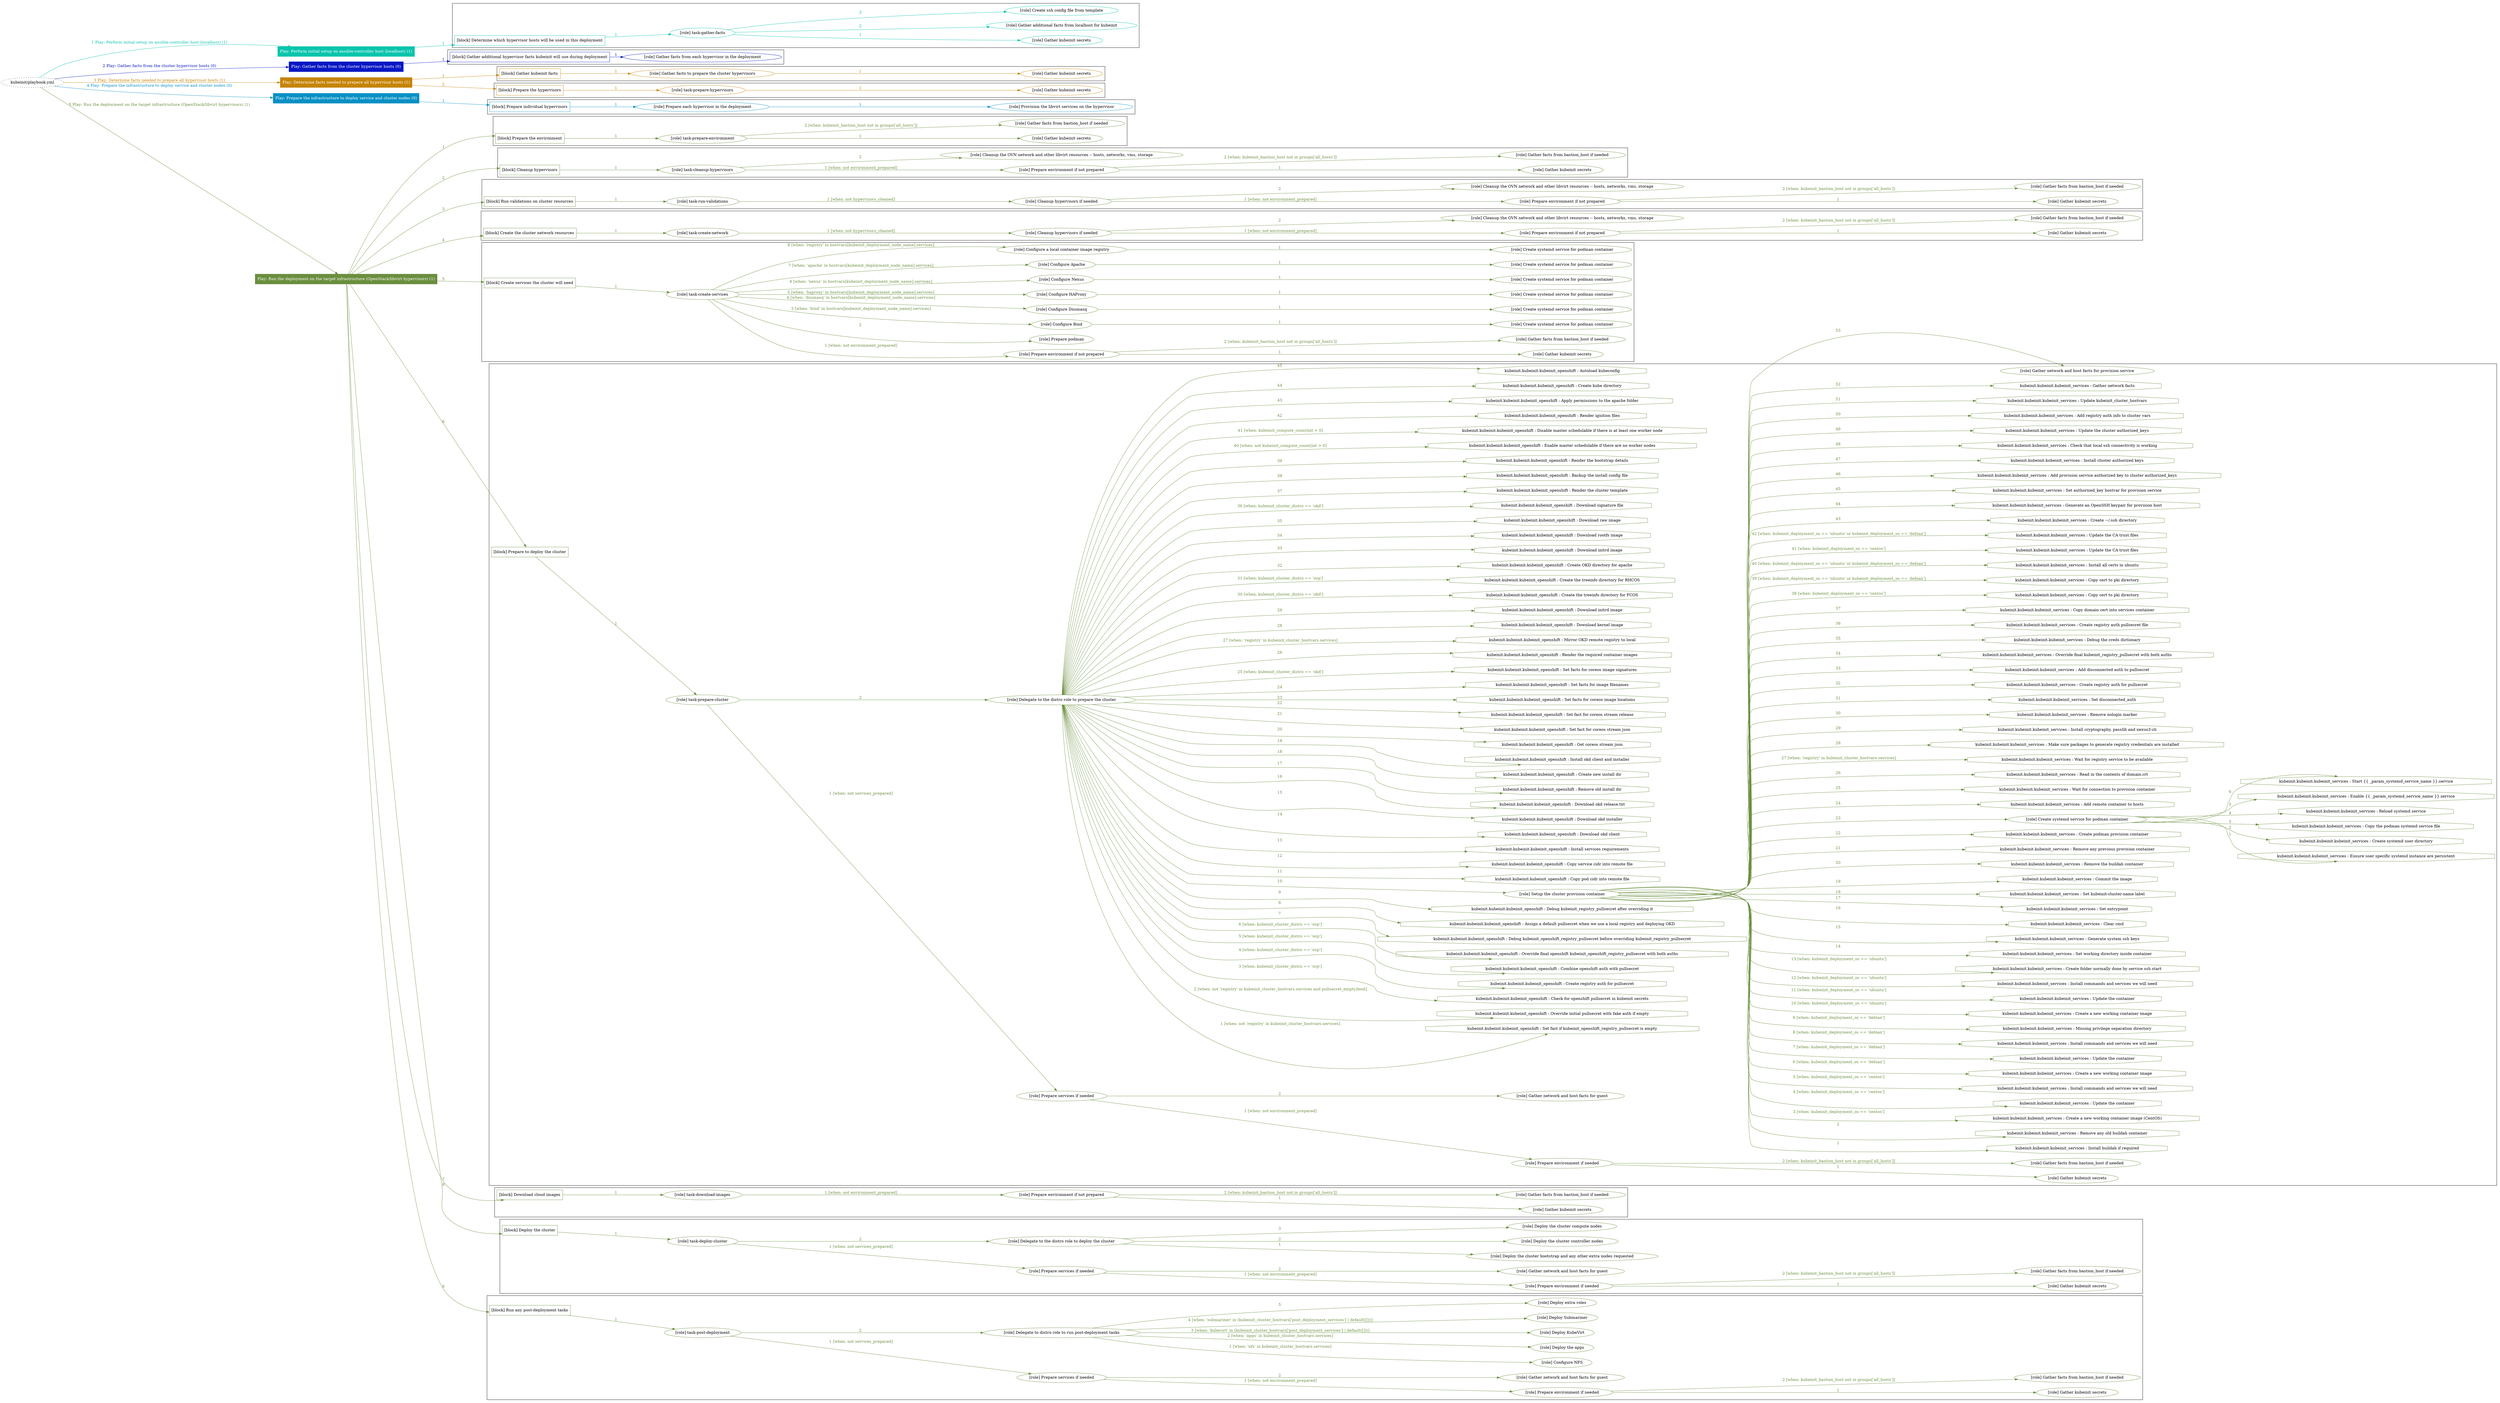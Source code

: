 digraph {
	graph [concentrate=true ordering=in rankdir=LR ratio=fill]
	edge [esep=5 sep=10]
	"kubeinit/playbook.yml" [URL="/home/runner/work/kubeinit/kubeinit/kubeinit/playbook.yml" id=playbook_723b5782 style=dotted]
	"kubeinit/playbook.yml" -> play_5ea2ca88 [label="1 Play: Perform initial setup on ansible-controller host (localhost) (1)" color="#08c4ac" fontcolor="#08c4ac" id=edge_play_5ea2ca88 labeltooltip="1 Play: Perform initial setup on ansible-controller host (localhost) (1)" tooltip="1 Play: Perform initial setup on ansible-controller host (localhost) (1)"]
	subgraph "Play: Perform initial setup on ansible-controller host (localhost) (1)" {
		play_5ea2ca88 [label="Play: Perform initial setup on ansible-controller host (localhost) (1)" URL="/home/runner/work/kubeinit/kubeinit/kubeinit/playbook.yml" color="#08c4ac" fontcolor="#ffffff" id=play_5ea2ca88 shape=box style=filled tooltip=localhost]
		play_5ea2ca88 -> block_08ffc589 [label=1 color="#08c4ac" fontcolor="#08c4ac" id=edge_block_08ffc589 labeltooltip=1 tooltip=1]
		subgraph cluster_block_08ffc589 {
			block_08ffc589 [label="[block] Determine which hypervisor hosts will be used in this deployment" URL="/home/runner/work/kubeinit/kubeinit/kubeinit/playbook.yml" color="#08c4ac" id=block_08ffc589 labeltooltip="Determine which hypervisor hosts will be used in this deployment" shape=box tooltip="Determine which hypervisor hosts will be used in this deployment"]
			block_08ffc589 -> role_ed5014fc [label="1 " color="#08c4ac" fontcolor="#08c4ac" id=edge_role_ed5014fc labeltooltip="1 " tooltip="1 "]
			subgraph "task-gather-facts" {
				role_ed5014fc [label="[role] task-gather-facts" URL="/home/runner/work/kubeinit/kubeinit/kubeinit/playbook.yml" color="#08c4ac" id=role_ed5014fc tooltip="task-gather-facts"]
				role_ed5014fc -> role_fcbdb3f3 [label="1 " color="#08c4ac" fontcolor="#08c4ac" id=edge_role_fcbdb3f3 labeltooltip="1 " tooltip="1 "]
				subgraph "Gather kubeinit secrets" {
					role_fcbdb3f3 [label="[role] Gather kubeinit secrets" URL="/home/runner/.ansible/collections/ansible_collections/kubeinit/kubeinit/roles/kubeinit_prepare/tasks/build_hypervisors_group.yml" color="#08c4ac" id=role_fcbdb3f3 tooltip="Gather kubeinit secrets"]
				}
				role_ed5014fc -> role_004ce0f4 [label="2 " color="#08c4ac" fontcolor="#08c4ac" id=edge_role_004ce0f4 labeltooltip="2 " tooltip="2 "]
				subgraph "Gather additional facts from localhost for kubeinit" {
					role_004ce0f4 [label="[role] Gather additional facts from localhost for kubeinit" URL="/home/runner/.ansible/collections/ansible_collections/kubeinit/kubeinit/roles/kubeinit_prepare/tasks/build_hypervisors_group.yml" color="#08c4ac" id=role_004ce0f4 tooltip="Gather additional facts from localhost for kubeinit"]
				}
				role_ed5014fc -> role_ac61b15c [label="3 " color="#08c4ac" fontcolor="#08c4ac" id=edge_role_ac61b15c labeltooltip="3 " tooltip="3 "]
				subgraph "Create ssh config file from template" {
					role_ac61b15c [label="[role] Create ssh config file from template" URL="/home/runner/.ansible/collections/ansible_collections/kubeinit/kubeinit/roles/kubeinit_prepare/tasks/build_hypervisors_group.yml" color="#08c4ac" id=role_ac61b15c tooltip="Create ssh config file from template"]
				}
			}
		}
	}
	"kubeinit/playbook.yml" -> play_764f8717 [label="2 Play: Gather facts from the cluster hypervisor hosts (0)" color="#0817c4" fontcolor="#0817c4" id=edge_play_764f8717 labeltooltip="2 Play: Gather facts from the cluster hypervisor hosts (0)" tooltip="2 Play: Gather facts from the cluster hypervisor hosts (0)"]
	subgraph "Play: Gather facts from the cluster hypervisor hosts (0)" {
		play_764f8717 [label="Play: Gather facts from the cluster hypervisor hosts (0)" URL="/home/runner/work/kubeinit/kubeinit/kubeinit/playbook.yml" color="#0817c4" fontcolor="#ffffff" id=play_764f8717 shape=box style=filled tooltip="Play: Gather facts from the cluster hypervisor hosts (0)"]
		play_764f8717 -> block_2a121e42 [label=1 color="#0817c4" fontcolor="#0817c4" id=edge_block_2a121e42 labeltooltip=1 tooltip=1]
		subgraph cluster_block_2a121e42 {
			block_2a121e42 [label="[block] Gather additional hypervisor facts kubeinit will use during deployment" URL="/home/runner/work/kubeinit/kubeinit/kubeinit/playbook.yml" color="#0817c4" id=block_2a121e42 labeltooltip="Gather additional hypervisor facts kubeinit will use during deployment" shape=box tooltip="Gather additional hypervisor facts kubeinit will use during deployment"]
			block_2a121e42 -> role_a47a1a64 [label="1 " color="#0817c4" fontcolor="#0817c4" id=edge_role_a47a1a64 labeltooltip="1 " tooltip="1 "]
			subgraph "Gather facts from each hypervisor in the deployment" {
				role_a47a1a64 [label="[role] Gather facts from each hypervisor in the deployment" URL="/home/runner/work/kubeinit/kubeinit/kubeinit/playbook.yml" color="#0817c4" id=role_a47a1a64 tooltip="Gather facts from each hypervisor in the deployment"]
			}
		}
	}
	"kubeinit/playbook.yml" -> play_c6a45834 [label="3 Play: Determine facts needed to prepare all hypervisor hosts (1)" color="#c68406" fontcolor="#c68406" id=edge_play_c6a45834 labeltooltip="3 Play: Determine facts needed to prepare all hypervisor hosts (1)" tooltip="3 Play: Determine facts needed to prepare all hypervisor hosts (1)"]
	subgraph "Play: Determine facts needed to prepare all hypervisor hosts (1)" {
		play_c6a45834 [label="Play: Determine facts needed to prepare all hypervisor hosts (1)" URL="/home/runner/work/kubeinit/kubeinit/kubeinit/playbook.yml" color="#c68406" fontcolor="#ffffff" id=play_c6a45834 shape=box style=filled tooltip=localhost]
		play_c6a45834 -> block_a0dee336 [label=1 color="#c68406" fontcolor="#c68406" id=edge_block_a0dee336 labeltooltip=1 tooltip=1]
		subgraph cluster_block_a0dee336 {
			block_a0dee336 [label="[block] Gather kubeinit facts" URL="/home/runner/work/kubeinit/kubeinit/kubeinit/playbook.yml" color="#c68406" id=block_a0dee336 labeltooltip="Gather kubeinit facts" shape=box tooltip="Gather kubeinit facts"]
			block_a0dee336 -> role_be9cff1c [label="1 " color="#c68406" fontcolor="#c68406" id=edge_role_be9cff1c labeltooltip="1 " tooltip="1 "]
			subgraph "Gather facts to prepare the cluster hypervisors" {
				role_be9cff1c [label="[role] Gather facts to prepare the cluster hypervisors" URL="/home/runner/work/kubeinit/kubeinit/kubeinit/playbook.yml" color="#c68406" id=role_be9cff1c tooltip="Gather facts to prepare the cluster hypervisors"]
				role_be9cff1c -> role_e07345da [label="1 " color="#c68406" fontcolor="#c68406" id=edge_role_e07345da labeltooltip="1 " tooltip="1 "]
				subgraph "Gather kubeinit secrets" {
					role_e07345da [label="[role] Gather kubeinit secrets" URL="/home/runner/.ansible/collections/ansible_collections/kubeinit/kubeinit/roles/kubeinit_prepare/tasks/gather_kubeinit_facts.yml" color="#c68406" id=role_e07345da tooltip="Gather kubeinit secrets"]
				}
			}
		}
		play_c6a45834 -> block_627d09c3 [label=2 color="#c68406" fontcolor="#c68406" id=edge_block_627d09c3 labeltooltip=2 tooltip=2]
		subgraph cluster_block_627d09c3 {
			block_627d09c3 [label="[block] Prepare the hypervisors" URL="/home/runner/work/kubeinit/kubeinit/kubeinit/playbook.yml" color="#c68406" id=block_627d09c3 labeltooltip="Prepare the hypervisors" shape=box tooltip="Prepare the hypervisors"]
			block_627d09c3 -> role_ad93199f [label="1 " color="#c68406" fontcolor="#c68406" id=edge_role_ad93199f labeltooltip="1 " tooltip="1 "]
			subgraph "task-prepare-hypervisors" {
				role_ad93199f [label="[role] task-prepare-hypervisors" URL="/home/runner/work/kubeinit/kubeinit/kubeinit/playbook.yml" color="#c68406" id=role_ad93199f tooltip="task-prepare-hypervisors"]
				role_ad93199f -> role_e33a6ed4 [label="1 " color="#c68406" fontcolor="#c68406" id=edge_role_e33a6ed4 labeltooltip="1 " tooltip="1 "]
				subgraph "Gather kubeinit secrets" {
					role_e33a6ed4 [label="[role] Gather kubeinit secrets" URL="/home/runner/.ansible/collections/ansible_collections/kubeinit/kubeinit/roles/kubeinit_prepare/tasks/gather_kubeinit_facts.yml" color="#c68406" id=role_e33a6ed4 tooltip="Gather kubeinit secrets"]
				}
			}
		}
	}
	"kubeinit/playbook.yml" -> play_f2f2743e [label="4 Play: Prepare the infrastructure to deploy service and cluster nodes (0)" color="#0790c5" fontcolor="#0790c5" id=edge_play_f2f2743e labeltooltip="4 Play: Prepare the infrastructure to deploy service and cluster nodes (0)" tooltip="4 Play: Prepare the infrastructure to deploy service and cluster nodes (0)"]
	subgraph "Play: Prepare the infrastructure to deploy service and cluster nodes (0)" {
		play_f2f2743e [label="Play: Prepare the infrastructure to deploy service and cluster nodes (0)" URL="/home/runner/work/kubeinit/kubeinit/kubeinit/playbook.yml" color="#0790c5" fontcolor="#ffffff" id=play_f2f2743e shape=box style=filled tooltip="Play: Prepare the infrastructure to deploy service and cluster nodes (0)"]
		play_f2f2743e -> block_07f84387 [label=1 color="#0790c5" fontcolor="#0790c5" id=edge_block_07f84387 labeltooltip=1 tooltip=1]
		subgraph cluster_block_07f84387 {
			block_07f84387 [label="[block] Prepare individual hypervisors" URL="/home/runner/work/kubeinit/kubeinit/kubeinit/playbook.yml" color="#0790c5" id=block_07f84387 labeltooltip="Prepare individual hypervisors" shape=box tooltip="Prepare individual hypervisors"]
			block_07f84387 -> role_70f76a24 [label="1 " color="#0790c5" fontcolor="#0790c5" id=edge_role_70f76a24 labeltooltip="1 " tooltip="1 "]
			subgraph "Prepare each hypervisor in the deployment" {
				role_70f76a24 [label="[role] Prepare each hypervisor in the deployment" URL="/home/runner/work/kubeinit/kubeinit/kubeinit/playbook.yml" color="#0790c5" id=role_70f76a24 tooltip="Prepare each hypervisor in the deployment"]
				role_70f76a24 -> role_d0ded036 [label="1 " color="#0790c5" fontcolor="#0790c5" id=edge_role_d0ded036 labeltooltip="1 " tooltip="1 "]
				subgraph "Provision the libvirt services on the hypervisor" {
					role_d0ded036 [label="[role] Provision the libvirt services on the hypervisor" URL="/home/runner/.ansible/collections/ansible_collections/kubeinit/kubeinit/roles/kubeinit_prepare/tasks/prepare_hypervisor.yml" color="#0790c5" id=role_d0ded036 tooltip="Provision the libvirt services on the hypervisor"]
				}
			}
		}
	}
	"kubeinit/playbook.yml" -> play_03290933 [label="5 Play: Run the deployment on the target infrastructure (OpenStack/libvirt hypervisors) (1)" color="#6a8e3e" fontcolor="#6a8e3e" id=edge_play_03290933 labeltooltip="5 Play: Run the deployment on the target infrastructure (OpenStack/libvirt hypervisors) (1)" tooltip="5 Play: Run the deployment on the target infrastructure (OpenStack/libvirt hypervisors) (1)"]
	subgraph "Play: Run the deployment on the target infrastructure (OpenStack/libvirt hypervisors) (1)" {
		play_03290933 [label="Play: Run the deployment on the target infrastructure (OpenStack/libvirt hypervisors) (1)" URL="/home/runner/work/kubeinit/kubeinit/kubeinit/playbook.yml" color="#6a8e3e" fontcolor="#ffffff" id=play_03290933 shape=box style=filled tooltip=localhost]
		play_03290933 -> block_c97e2673 [label=1 color="#6a8e3e" fontcolor="#6a8e3e" id=edge_block_c97e2673 labeltooltip=1 tooltip=1]
		subgraph cluster_block_c97e2673 {
			block_c97e2673 [label="[block] Prepare the environment" URL="/home/runner/work/kubeinit/kubeinit/kubeinit/playbook.yml" color="#6a8e3e" id=block_c97e2673 labeltooltip="Prepare the environment" shape=box tooltip="Prepare the environment"]
			block_c97e2673 -> role_7ad40458 [label="1 " color="#6a8e3e" fontcolor="#6a8e3e" id=edge_role_7ad40458 labeltooltip="1 " tooltip="1 "]
			subgraph "task-prepare-environment" {
				role_7ad40458 [label="[role] task-prepare-environment" URL="/home/runner/work/kubeinit/kubeinit/kubeinit/playbook.yml" color="#6a8e3e" id=role_7ad40458 tooltip="task-prepare-environment"]
				role_7ad40458 -> role_d83c7df4 [label="1 " color="#6a8e3e" fontcolor="#6a8e3e" id=edge_role_d83c7df4 labeltooltip="1 " tooltip="1 "]
				subgraph "Gather kubeinit secrets" {
					role_d83c7df4 [label="[role] Gather kubeinit secrets" URL="/home/runner/.ansible/collections/ansible_collections/kubeinit/kubeinit/roles/kubeinit_prepare/tasks/gather_kubeinit_facts.yml" color="#6a8e3e" id=role_d83c7df4 tooltip="Gather kubeinit secrets"]
				}
				role_7ad40458 -> role_362ec6de [label="2 [when: kubeinit_bastion_host not in groups['all_hosts']]" color="#6a8e3e" fontcolor="#6a8e3e" id=edge_role_362ec6de labeltooltip="2 [when: kubeinit_bastion_host not in groups['all_hosts']]" tooltip="2 [when: kubeinit_bastion_host not in groups['all_hosts']]"]
				subgraph "Gather facts from bastion_host if needed" {
					role_362ec6de [label="[role] Gather facts from bastion_host if needed" URL="/home/runner/.ansible/collections/ansible_collections/kubeinit/kubeinit/roles/kubeinit_prepare/tasks/main.yml" color="#6a8e3e" id=role_362ec6de tooltip="Gather facts from bastion_host if needed"]
				}
			}
		}
		play_03290933 -> block_ad43085a [label=2 color="#6a8e3e" fontcolor="#6a8e3e" id=edge_block_ad43085a labeltooltip=2 tooltip=2]
		subgraph cluster_block_ad43085a {
			block_ad43085a [label="[block] Cleanup hypervisors" URL="/home/runner/work/kubeinit/kubeinit/kubeinit/playbook.yml" color="#6a8e3e" id=block_ad43085a labeltooltip="Cleanup hypervisors" shape=box tooltip="Cleanup hypervisors"]
			block_ad43085a -> role_acc75a0a [label="1 " color="#6a8e3e" fontcolor="#6a8e3e" id=edge_role_acc75a0a labeltooltip="1 " tooltip="1 "]
			subgraph "task-cleanup-hypervisors" {
				role_acc75a0a [label="[role] task-cleanup-hypervisors" URL="/home/runner/work/kubeinit/kubeinit/kubeinit/playbook.yml" color="#6a8e3e" id=role_acc75a0a tooltip="task-cleanup-hypervisors"]
				role_acc75a0a -> role_996ab31d [label="1 [when: not environment_prepared]" color="#6a8e3e" fontcolor="#6a8e3e" id=edge_role_996ab31d labeltooltip="1 [when: not environment_prepared]" tooltip="1 [when: not environment_prepared]"]
				subgraph "Prepare environment if not prepared" {
					role_996ab31d [label="[role] Prepare environment if not prepared" URL="/home/runner/.ansible/collections/ansible_collections/kubeinit/kubeinit/roles/kubeinit_libvirt/tasks/cleanup_hypervisors.yml" color="#6a8e3e" id=role_996ab31d tooltip="Prepare environment if not prepared"]
					role_996ab31d -> role_ad483eb0 [label="1 " color="#6a8e3e" fontcolor="#6a8e3e" id=edge_role_ad483eb0 labeltooltip="1 " tooltip="1 "]
					subgraph "Gather kubeinit secrets" {
						role_ad483eb0 [label="[role] Gather kubeinit secrets" URL="/home/runner/.ansible/collections/ansible_collections/kubeinit/kubeinit/roles/kubeinit_prepare/tasks/gather_kubeinit_facts.yml" color="#6a8e3e" id=role_ad483eb0 tooltip="Gather kubeinit secrets"]
					}
					role_996ab31d -> role_c0bbacc9 [label="2 [when: kubeinit_bastion_host not in groups['all_hosts']]" color="#6a8e3e" fontcolor="#6a8e3e" id=edge_role_c0bbacc9 labeltooltip="2 [when: kubeinit_bastion_host not in groups['all_hosts']]" tooltip="2 [when: kubeinit_bastion_host not in groups['all_hosts']]"]
					subgraph "Gather facts from bastion_host if needed" {
						role_c0bbacc9 [label="[role] Gather facts from bastion_host if needed" URL="/home/runner/.ansible/collections/ansible_collections/kubeinit/kubeinit/roles/kubeinit_prepare/tasks/main.yml" color="#6a8e3e" id=role_c0bbacc9 tooltip="Gather facts from bastion_host if needed"]
					}
				}
				role_acc75a0a -> role_99ee77d3 [label="2 " color="#6a8e3e" fontcolor="#6a8e3e" id=edge_role_99ee77d3 labeltooltip="2 " tooltip="2 "]
				subgraph "Cleanup the OVN network and other libvirt resources -- hosts, networks, vms, storage" {
					role_99ee77d3 [label="[role] Cleanup the OVN network and other libvirt resources -- hosts, networks, vms, storage" URL="/home/runner/.ansible/collections/ansible_collections/kubeinit/kubeinit/roles/kubeinit_libvirt/tasks/cleanup_hypervisors.yml" color="#6a8e3e" id=role_99ee77d3 tooltip="Cleanup the OVN network and other libvirt resources -- hosts, networks, vms, storage"]
				}
			}
		}
		play_03290933 -> block_7f121802 [label=3 color="#6a8e3e" fontcolor="#6a8e3e" id=edge_block_7f121802 labeltooltip=3 tooltip=3]
		subgraph cluster_block_7f121802 {
			block_7f121802 [label="[block] Run validations on cluster resources" URL="/home/runner/work/kubeinit/kubeinit/kubeinit/playbook.yml" color="#6a8e3e" id=block_7f121802 labeltooltip="Run validations on cluster resources" shape=box tooltip="Run validations on cluster resources"]
			block_7f121802 -> role_23d7e520 [label="1 " color="#6a8e3e" fontcolor="#6a8e3e" id=edge_role_23d7e520 labeltooltip="1 " tooltip="1 "]
			subgraph "task-run-validations" {
				role_23d7e520 [label="[role] task-run-validations" URL="/home/runner/work/kubeinit/kubeinit/kubeinit/playbook.yml" color="#6a8e3e" id=role_23d7e520 tooltip="task-run-validations"]
				role_23d7e520 -> role_37489b5a [label="1 [when: not hypervisors_cleaned]" color="#6a8e3e" fontcolor="#6a8e3e" id=edge_role_37489b5a labeltooltip="1 [when: not hypervisors_cleaned]" tooltip="1 [when: not hypervisors_cleaned]"]
				subgraph "Cleanup hypervisors if needed" {
					role_37489b5a [label="[role] Cleanup hypervisors if needed" URL="/home/runner/.ansible/collections/ansible_collections/kubeinit/kubeinit/roles/kubeinit_validations/tasks/main.yml" color="#6a8e3e" id=role_37489b5a tooltip="Cleanup hypervisors if needed"]
					role_37489b5a -> role_e63373b2 [label="1 [when: not environment_prepared]" color="#6a8e3e" fontcolor="#6a8e3e" id=edge_role_e63373b2 labeltooltip="1 [when: not environment_prepared]" tooltip="1 [when: not environment_prepared]"]
					subgraph "Prepare environment if not prepared" {
						role_e63373b2 [label="[role] Prepare environment if not prepared" URL="/home/runner/.ansible/collections/ansible_collections/kubeinit/kubeinit/roles/kubeinit_libvirt/tasks/cleanup_hypervisors.yml" color="#6a8e3e" id=role_e63373b2 tooltip="Prepare environment if not prepared"]
						role_e63373b2 -> role_a73cd7cf [label="1 " color="#6a8e3e" fontcolor="#6a8e3e" id=edge_role_a73cd7cf labeltooltip="1 " tooltip="1 "]
						subgraph "Gather kubeinit secrets" {
							role_a73cd7cf [label="[role] Gather kubeinit secrets" URL="/home/runner/.ansible/collections/ansible_collections/kubeinit/kubeinit/roles/kubeinit_prepare/tasks/gather_kubeinit_facts.yml" color="#6a8e3e" id=role_a73cd7cf tooltip="Gather kubeinit secrets"]
						}
						role_e63373b2 -> role_860ebe47 [label="2 [when: kubeinit_bastion_host not in groups['all_hosts']]" color="#6a8e3e" fontcolor="#6a8e3e" id=edge_role_860ebe47 labeltooltip="2 [when: kubeinit_bastion_host not in groups['all_hosts']]" tooltip="2 [when: kubeinit_bastion_host not in groups['all_hosts']]"]
						subgraph "Gather facts from bastion_host if needed" {
							role_860ebe47 [label="[role] Gather facts from bastion_host if needed" URL="/home/runner/.ansible/collections/ansible_collections/kubeinit/kubeinit/roles/kubeinit_prepare/tasks/main.yml" color="#6a8e3e" id=role_860ebe47 tooltip="Gather facts from bastion_host if needed"]
						}
					}
					role_37489b5a -> role_335db9a1 [label="2 " color="#6a8e3e" fontcolor="#6a8e3e" id=edge_role_335db9a1 labeltooltip="2 " tooltip="2 "]
					subgraph "Cleanup the OVN network and other libvirt resources -- hosts, networks, vms, storage" {
						role_335db9a1 [label="[role] Cleanup the OVN network and other libvirt resources -- hosts, networks, vms, storage" URL="/home/runner/.ansible/collections/ansible_collections/kubeinit/kubeinit/roles/kubeinit_libvirt/tasks/cleanup_hypervisors.yml" color="#6a8e3e" id=role_335db9a1 tooltip="Cleanup the OVN network and other libvirt resources -- hosts, networks, vms, storage"]
					}
				}
			}
		}
		play_03290933 -> block_0d490249 [label=4 color="#6a8e3e" fontcolor="#6a8e3e" id=edge_block_0d490249 labeltooltip=4 tooltip=4]
		subgraph cluster_block_0d490249 {
			block_0d490249 [label="[block] Create the cluster network resources" URL="/home/runner/work/kubeinit/kubeinit/kubeinit/playbook.yml" color="#6a8e3e" id=block_0d490249 labeltooltip="Create the cluster network resources" shape=box tooltip="Create the cluster network resources"]
			block_0d490249 -> role_be6219ae [label="1 " color="#6a8e3e" fontcolor="#6a8e3e" id=edge_role_be6219ae labeltooltip="1 " tooltip="1 "]
			subgraph "task-create-network" {
				role_be6219ae [label="[role] task-create-network" URL="/home/runner/work/kubeinit/kubeinit/kubeinit/playbook.yml" color="#6a8e3e" id=role_be6219ae tooltip="task-create-network"]
				role_be6219ae -> role_28b96aec [label="1 [when: not hypervisors_cleaned]" color="#6a8e3e" fontcolor="#6a8e3e" id=edge_role_28b96aec labeltooltip="1 [when: not hypervisors_cleaned]" tooltip="1 [when: not hypervisors_cleaned]"]
				subgraph "Cleanup hypervisors if needed" {
					role_28b96aec [label="[role] Cleanup hypervisors if needed" URL="/home/runner/.ansible/collections/ansible_collections/kubeinit/kubeinit/roles/kubeinit_libvirt/tasks/create_network.yml" color="#6a8e3e" id=role_28b96aec tooltip="Cleanup hypervisors if needed"]
					role_28b96aec -> role_ab660c2a [label="1 [when: not environment_prepared]" color="#6a8e3e" fontcolor="#6a8e3e" id=edge_role_ab660c2a labeltooltip="1 [when: not environment_prepared]" tooltip="1 [when: not environment_prepared]"]
					subgraph "Prepare environment if not prepared" {
						role_ab660c2a [label="[role] Prepare environment if not prepared" URL="/home/runner/.ansible/collections/ansible_collections/kubeinit/kubeinit/roles/kubeinit_libvirt/tasks/cleanup_hypervisors.yml" color="#6a8e3e" id=role_ab660c2a tooltip="Prepare environment if not prepared"]
						role_ab660c2a -> role_002598ef [label="1 " color="#6a8e3e" fontcolor="#6a8e3e" id=edge_role_002598ef labeltooltip="1 " tooltip="1 "]
						subgraph "Gather kubeinit secrets" {
							role_002598ef [label="[role] Gather kubeinit secrets" URL="/home/runner/.ansible/collections/ansible_collections/kubeinit/kubeinit/roles/kubeinit_prepare/tasks/gather_kubeinit_facts.yml" color="#6a8e3e" id=role_002598ef tooltip="Gather kubeinit secrets"]
						}
						role_ab660c2a -> role_475ed628 [label="2 [when: kubeinit_bastion_host not in groups['all_hosts']]" color="#6a8e3e" fontcolor="#6a8e3e" id=edge_role_475ed628 labeltooltip="2 [when: kubeinit_bastion_host not in groups['all_hosts']]" tooltip="2 [when: kubeinit_bastion_host not in groups['all_hosts']]"]
						subgraph "Gather facts from bastion_host if needed" {
							role_475ed628 [label="[role] Gather facts from bastion_host if needed" URL="/home/runner/.ansible/collections/ansible_collections/kubeinit/kubeinit/roles/kubeinit_prepare/tasks/main.yml" color="#6a8e3e" id=role_475ed628 tooltip="Gather facts from bastion_host if needed"]
						}
					}
					role_28b96aec -> role_0e5a03c5 [label="2 " color="#6a8e3e" fontcolor="#6a8e3e" id=edge_role_0e5a03c5 labeltooltip="2 " tooltip="2 "]
					subgraph "Cleanup the OVN network and other libvirt resources -- hosts, networks, vms, storage" {
						role_0e5a03c5 [label="[role] Cleanup the OVN network and other libvirt resources -- hosts, networks, vms, storage" URL="/home/runner/.ansible/collections/ansible_collections/kubeinit/kubeinit/roles/kubeinit_libvirt/tasks/cleanup_hypervisors.yml" color="#6a8e3e" id=role_0e5a03c5 tooltip="Cleanup the OVN network and other libvirt resources -- hosts, networks, vms, storage"]
					}
				}
			}
		}
		play_03290933 -> block_b061f9ba [label=5 color="#6a8e3e" fontcolor="#6a8e3e" id=edge_block_b061f9ba labeltooltip=5 tooltip=5]
		subgraph cluster_block_b061f9ba {
			block_b061f9ba [label="[block] Create services the cluster will need" URL="/home/runner/work/kubeinit/kubeinit/kubeinit/playbook.yml" color="#6a8e3e" id=block_b061f9ba labeltooltip="Create services the cluster will need" shape=box tooltip="Create services the cluster will need"]
			block_b061f9ba -> role_fcd0420e [label="1 " color="#6a8e3e" fontcolor="#6a8e3e" id=edge_role_fcd0420e labeltooltip="1 " tooltip="1 "]
			subgraph "task-create-services" {
				role_fcd0420e [label="[role] task-create-services" URL="/home/runner/work/kubeinit/kubeinit/kubeinit/playbook.yml" color="#6a8e3e" id=role_fcd0420e tooltip="task-create-services"]
				role_fcd0420e -> role_f92bd961 [label="1 [when: not environment_prepared]" color="#6a8e3e" fontcolor="#6a8e3e" id=edge_role_f92bd961 labeltooltip="1 [when: not environment_prepared]" tooltip="1 [when: not environment_prepared]"]
				subgraph "Prepare environment if not prepared" {
					role_f92bd961 [label="[role] Prepare environment if not prepared" URL="/home/runner/.ansible/collections/ansible_collections/kubeinit/kubeinit/roles/kubeinit_services/tasks/main.yml" color="#6a8e3e" id=role_f92bd961 tooltip="Prepare environment if not prepared"]
					role_f92bd961 -> role_3f1638d3 [label="1 " color="#6a8e3e" fontcolor="#6a8e3e" id=edge_role_3f1638d3 labeltooltip="1 " tooltip="1 "]
					subgraph "Gather kubeinit secrets" {
						role_3f1638d3 [label="[role] Gather kubeinit secrets" URL="/home/runner/.ansible/collections/ansible_collections/kubeinit/kubeinit/roles/kubeinit_prepare/tasks/gather_kubeinit_facts.yml" color="#6a8e3e" id=role_3f1638d3 tooltip="Gather kubeinit secrets"]
					}
					role_f92bd961 -> role_e734d49c [label="2 [when: kubeinit_bastion_host not in groups['all_hosts']]" color="#6a8e3e" fontcolor="#6a8e3e" id=edge_role_e734d49c labeltooltip="2 [when: kubeinit_bastion_host not in groups['all_hosts']]" tooltip="2 [when: kubeinit_bastion_host not in groups['all_hosts']]"]
					subgraph "Gather facts from bastion_host if needed" {
						role_e734d49c [label="[role] Gather facts from bastion_host if needed" URL="/home/runner/.ansible/collections/ansible_collections/kubeinit/kubeinit/roles/kubeinit_prepare/tasks/main.yml" color="#6a8e3e" id=role_e734d49c tooltip="Gather facts from bastion_host if needed"]
					}
				}
				role_fcd0420e -> role_c5681290 [label="2 " color="#6a8e3e" fontcolor="#6a8e3e" id=edge_role_c5681290 labeltooltip="2 " tooltip="2 "]
				subgraph "Prepare podman" {
					role_c5681290 [label="[role] Prepare podman" URL="/home/runner/.ansible/collections/ansible_collections/kubeinit/kubeinit/roles/kubeinit_services/tasks/00_create_service_pod.yml" color="#6a8e3e" id=role_c5681290 tooltip="Prepare podman"]
				}
				role_fcd0420e -> role_9331169a [label="3 [when: 'bind' in hostvars[kubeinit_deployment_node_name].services]" color="#6a8e3e" fontcolor="#6a8e3e" id=edge_role_9331169a labeltooltip="3 [when: 'bind' in hostvars[kubeinit_deployment_node_name].services]" tooltip="3 [when: 'bind' in hostvars[kubeinit_deployment_node_name].services]"]
				subgraph "Configure Bind" {
					role_9331169a [label="[role] Configure Bind" URL="/home/runner/.ansible/collections/ansible_collections/kubeinit/kubeinit/roles/kubeinit_services/tasks/start_services_containers.yml" color="#6a8e3e" id=role_9331169a tooltip="Configure Bind"]
					role_9331169a -> role_c4552cca [label="1 " color="#6a8e3e" fontcolor="#6a8e3e" id=edge_role_c4552cca labeltooltip="1 " tooltip="1 "]
					subgraph "Create systemd service for podman container" {
						role_c4552cca [label="[role] Create systemd service for podman container" URL="/home/runner/.ansible/collections/ansible_collections/kubeinit/kubeinit/roles/kubeinit_bind/tasks/main.yml" color="#6a8e3e" id=role_c4552cca tooltip="Create systemd service for podman container"]
					}
				}
				role_fcd0420e -> role_33e10f65 [label="4 [when: 'dnsmasq' in hostvars[kubeinit_deployment_node_name].services]" color="#6a8e3e" fontcolor="#6a8e3e" id=edge_role_33e10f65 labeltooltip="4 [when: 'dnsmasq' in hostvars[kubeinit_deployment_node_name].services]" tooltip="4 [when: 'dnsmasq' in hostvars[kubeinit_deployment_node_name].services]"]
				subgraph "Configure Dnsmasq" {
					role_33e10f65 [label="[role] Configure Dnsmasq" URL="/home/runner/.ansible/collections/ansible_collections/kubeinit/kubeinit/roles/kubeinit_services/tasks/start_services_containers.yml" color="#6a8e3e" id=role_33e10f65 tooltip="Configure Dnsmasq"]
					role_33e10f65 -> role_88c87d35 [label="1 " color="#6a8e3e" fontcolor="#6a8e3e" id=edge_role_88c87d35 labeltooltip="1 " tooltip="1 "]
					subgraph "Create systemd service for podman container" {
						role_88c87d35 [label="[role] Create systemd service for podman container" URL="/home/runner/.ansible/collections/ansible_collections/kubeinit/kubeinit/roles/kubeinit_dnsmasq/tasks/main.yml" color="#6a8e3e" id=role_88c87d35 tooltip="Create systemd service for podman container"]
					}
				}
				role_fcd0420e -> role_656b1836 [label="5 [when: 'haproxy' in hostvars[kubeinit_deployment_node_name].services]" color="#6a8e3e" fontcolor="#6a8e3e" id=edge_role_656b1836 labeltooltip="5 [when: 'haproxy' in hostvars[kubeinit_deployment_node_name].services]" tooltip="5 [when: 'haproxy' in hostvars[kubeinit_deployment_node_name].services]"]
				subgraph "Configure HAProxy" {
					role_656b1836 [label="[role] Configure HAProxy" URL="/home/runner/.ansible/collections/ansible_collections/kubeinit/kubeinit/roles/kubeinit_services/tasks/start_services_containers.yml" color="#6a8e3e" id=role_656b1836 tooltip="Configure HAProxy"]
					role_656b1836 -> role_b3e4f72a [label="1 " color="#6a8e3e" fontcolor="#6a8e3e" id=edge_role_b3e4f72a labeltooltip="1 " tooltip="1 "]
					subgraph "Create systemd service for podman container" {
						role_b3e4f72a [label="[role] Create systemd service for podman container" URL="/home/runner/.ansible/collections/ansible_collections/kubeinit/kubeinit/roles/kubeinit_haproxy/tasks/main.yml" color="#6a8e3e" id=role_b3e4f72a tooltip="Create systemd service for podman container"]
					}
				}
				role_fcd0420e -> role_d4ec3f4d [label="6 [when: 'nexus' in hostvars[kubeinit_deployment_node_name].services]" color="#6a8e3e" fontcolor="#6a8e3e" id=edge_role_d4ec3f4d labeltooltip="6 [when: 'nexus' in hostvars[kubeinit_deployment_node_name].services]" tooltip="6 [when: 'nexus' in hostvars[kubeinit_deployment_node_name].services]"]
				subgraph "Configure Nexus" {
					role_d4ec3f4d [label="[role] Configure Nexus" URL="/home/runner/.ansible/collections/ansible_collections/kubeinit/kubeinit/roles/kubeinit_services/tasks/start_services_containers.yml" color="#6a8e3e" id=role_d4ec3f4d tooltip="Configure Nexus"]
					role_d4ec3f4d -> role_48c0002f [label="1 " color="#6a8e3e" fontcolor="#6a8e3e" id=edge_role_48c0002f labeltooltip="1 " tooltip="1 "]
					subgraph "Create systemd service for podman container" {
						role_48c0002f [label="[role] Create systemd service for podman container" URL="/home/runner/.ansible/collections/ansible_collections/kubeinit/kubeinit/roles/kubeinit_nexus/tasks/main.yml" color="#6a8e3e" id=role_48c0002f tooltip="Create systemd service for podman container"]
					}
				}
				role_fcd0420e -> role_11a7598f [label="7 [when: 'apache' in hostvars[kubeinit_deployment_node_name].services]" color="#6a8e3e" fontcolor="#6a8e3e" id=edge_role_11a7598f labeltooltip="7 [when: 'apache' in hostvars[kubeinit_deployment_node_name].services]" tooltip="7 [when: 'apache' in hostvars[kubeinit_deployment_node_name].services]"]
				subgraph "Configure Apache" {
					role_11a7598f [label="[role] Configure Apache" URL="/home/runner/.ansible/collections/ansible_collections/kubeinit/kubeinit/roles/kubeinit_services/tasks/start_services_containers.yml" color="#6a8e3e" id=role_11a7598f tooltip="Configure Apache"]
					role_11a7598f -> role_d9a5353e [label="1 " color="#6a8e3e" fontcolor="#6a8e3e" id=edge_role_d9a5353e labeltooltip="1 " tooltip="1 "]
					subgraph "Create systemd service for podman container" {
						role_d9a5353e [label="[role] Create systemd service for podman container" URL="/home/runner/.ansible/collections/ansible_collections/kubeinit/kubeinit/roles/kubeinit_apache/tasks/main.yml" color="#6a8e3e" id=role_d9a5353e tooltip="Create systemd service for podman container"]
					}
				}
				role_fcd0420e -> role_db1b4a1f [label="8 [when: 'registry' in hostvars[kubeinit_deployment_node_name].services]" color="#6a8e3e" fontcolor="#6a8e3e" id=edge_role_db1b4a1f labeltooltip="8 [when: 'registry' in hostvars[kubeinit_deployment_node_name].services]" tooltip="8 [when: 'registry' in hostvars[kubeinit_deployment_node_name].services]"]
				subgraph "Configure a local container image registry" {
					role_db1b4a1f [label="[role] Configure a local container image registry" URL="/home/runner/.ansible/collections/ansible_collections/kubeinit/kubeinit/roles/kubeinit_services/tasks/start_services_containers.yml" color="#6a8e3e" id=role_db1b4a1f tooltip="Configure a local container image registry"]
					role_db1b4a1f -> role_b540dfbc [label="1 " color="#6a8e3e" fontcolor="#6a8e3e" id=edge_role_b540dfbc labeltooltip="1 " tooltip="1 "]
					subgraph "Create systemd service for podman container" {
						role_b540dfbc [label="[role] Create systemd service for podman container" URL="/home/runner/.ansible/collections/ansible_collections/kubeinit/kubeinit/roles/kubeinit_registry/tasks/main.yml" color="#6a8e3e" id=role_b540dfbc tooltip="Create systemd service for podman container"]
					}
				}
			}
		}
		play_03290933 -> block_b6e557e7 [label=6 color="#6a8e3e" fontcolor="#6a8e3e" id=edge_block_b6e557e7 labeltooltip=6 tooltip=6]
		subgraph cluster_block_b6e557e7 {
			block_b6e557e7 [label="[block] Prepare to deploy the cluster" URL="/home/runner/work/kubeinit/kubeinit/kubeinit/playbook.yml" color="#6a8e3e" id=block_b6e557e7 labeltooltip="Prepare to deploy the cluster" shape=box tooltip="Prepare to deploy the cluster"]
			block_b6e557e7 -> role_e07e158d [label="1 " color="#6a8e3e" fontcolor="#6a8e3e" id=edge_role_e07e158d labeltooltip="1 " tooltip="1 "]
			subgraph "task-prepare-cluster" {
				role_e07e158d [label="[role] task-prepare-cluster" URL="/home/runner/work/kubeinit/kubeinit/kubeinit/playbook.yml" color="#6a8e3e" id=role_e07e158d tooltip="task-prepare-cluster"]
				role_e07e158d -> role_8a77d6db [label="1 [when: not services_prepared]" color="#6a8e3e" fontcolor="#6a8e3e" id=edge_role_8a77d6db labeltooltip="1 [when: not services_prepared]" tooltip="1 [when: not services_prepared]"]
				subgraph "Prepare services if needed" {
					role_8a77d6db [label="[role] Prepare services if needed" URL="/home/runner/.ansible/collections/ansible_collections/kubeinit/kubeinit/roles/kubeinit_prepare/tasks/prepare_cluster.yml" color="#6a8e3e" id=role_8a77d6db tooltip="Prepare services if needed"]
					role_8a77d6db -> role_9f5bd61b [label="1 [when: not environment_prepared]" color="#6a8e3e" fontcolor="#6a8e3e" id=edge_role_9f5bd61b labeltooltip="1 [when: not environment_prepared]" tooltip="1 [when: not environment_prepared]"]
					subgraph "Prepare environment if needed" {
						role_9f5bd61b [label="[role] Prepare environment if needed" URL="/home/runner/.ansible/collections/ansible_collections/kubeinit/kubeinit/roles/kubeinit_services/tasks/prepare_services.yml" color="#6a8e3e" id=role_9f5bd61b tooltip="Prepare environment if needed"]
						role_9f5bd61b -> role_0174e1cb [label="1 " color="#6a8e3e" fontcolor="#6a8e3e" id=edge_role_0174e1cb labeltooltip="1 " tooltip="1 "]
						subgraph "Gather kubeinit secrets" {
							role_0174e1cb [label="[role] Gather kubeinit secrets" URL="/home/runner/.ansible/collections/ansible_collections/kubeinit/kubeinit/roles/kubeinit_prepare/tasks/gather_kubeinit_facts.yml" color="#6a8e3e" id=role_0174e1cb tooltip="Gather kubeinit secrets"]
						}
						role_9f5bd61b -> role_3ac9c214 [label="2 [when: kubeinit_bastion_host not in groups['all_hosts']]" color="#6a8e3e" fontcolor="#6a8e3e" id=edge_role_3ac9c214 labeltooltip="2 [when: kubeinit_bastion_host not in groups['all_hosts']]" tooltip="2 [when: kubeinit_bastion_host not in groups['all_hosts']]"]
						subgraph "Gather facts from bastion_host if needed" {
							role_3ac9c214 [label="[role] Gather facts from bastion_host if needed" URL="/home/runner/.ansible/collections/ansible_collections/kubeinit/kubeinit/roles/kubeinit_prepare/tasks/main.yml" color="#6a8e3e" id=role_3ac9c214 tooltip="Gather facts from bastion_host if needed"]
						}
					}
					role_8a77d6db -> role_12f2b36c [label="2 " color="#6a8e3e" fontcolor="#6a8e3e" id=edge_role_12f2b36c labeltooltip="2 " tooltip="2 "]
					subgraph "Gather network and host facts for guest" {
						role_12f2b36c [label="[role] Gather network and host facts for guest" URL="/home/runner/.ansible/collections/ansible_collections/kubeinit/kubeinit/roles/kubeinit_services/tasks/prepare_services.yml" color="#6a8e3e" id=role_12f2b36c tooltip="Gather network and host facts for guest"]
					}
				}
				role_e07e158d -> role_23929083 [label="2 " color="#6a8e3e" fontcolor="#6a8e3e" id=edge_role_23929083 labeltooltip="2 " tooltip="2 "]
				subgraph "Delegate to the distro role to prepare the cluster" {
					role_23929083 [label="[role] Delegate to the distro role to prepare the cluster" URL="/home/runner/.ansible/collections/ansible_collections/kubeinit/kubeinit/roles/kubeinit_prepare/tasks/prepare_cluster.yml" color="#6a8e3e" id=role_23929083 tooltip="Delegate to the distro role to prepare the cluster"]
					task_f7b930ef [label="kubeinit.kubeinit.kubeinit_openshift : Set fact if kubeinit_openshift_registry_pullsecret is empty" URL="/home/runner/.ansible/collections/ansible_collections/kubeinit/kubeinit/roles/kubeinit_openshift/tasks/prepare_cluster.yml" color="#6a8e3e" id=task_f7b930ef shape=octagon tooltip="kubeinit.kubeinit.kubeinit_openshift : Set fact if kubeinit_openshift_registry_pullsecret is empty"]
					role_23929083 -> task_f7b930ef [label="1 [when: not 'registry' in kubeinit_cluster_hostvars.services]" color="#6a8e3e" fontcolor="#6a8e3e" id=edge_task_f7b930ef labeltooltip="1 [when: not 'registry' in kubeinit_cluster_hostvars.services]" tooltip="1 [when: not 'registry' in kubeinit_cluster_hostvars.services]"]
					task_27b7a0c4 [label="kubeinit.kubeinit.kubeinit_openshift : Override initial pullsecret with fake auth if empty" URL="/home/runner/.ansible/collections/ansible_collections/kubeinit/kubeinit/roles/kubeinit_openshift/tasks/prepare_cluster.yml" color="#6a8e3e" id=task_27b7a0c4 shape=octagon tooltip="kubeinit.kubeinit.kubeinit_openshift : Override initial pullsecret with fake auth if empty"]
					role_23929083 -> task_27b7a0c4 [label="2 [when: not 'registry' in kubeinit_cluster_hostvars.services and pullsecret_empty|bool]" color="#6a8e3e" fontcolor="#6a8e3e" id=edge_task_27b7a0c4 labeltooltip="2 [when: not 'registry' in kubeinit_cluster_hostvars.services and pullsecret_empty|bool]" tooltip="2 [when: not 'registry' in kubeinit_cluster_hostvars.services and pullsecret_empty|bool]"]
					task_3e1c4080 [label="kubeinit.kubeinit.kubeinit_openshift : Check for openshift pullsecret in kubeinit secrets" URL="/home/runner/.ansible/collections/ansible_collections/kubeinit/kubeinit/roles/kubeinit_openshift/tasks/prepare_cluster.yml" color="#6a8e3e" id=task_3e1c4080 shape=octagon tooltip="kubeinit.kubeinit.kubeinit_openshift : Check for openshift pullsecret in kubeinit secrets"]
					role_23929083 -> task_3e1c4080 [label="3 [when: kubeinit_cluster_distro == 'ocp']" color="#6a8e3e" fontcolor="#6a8e3e" id=edge_task_3e1c4080 labeltooltip="3 [when: kubeinit_cluster_distro == 'ocp']" tooltip="3 [when: kubeinit_cluster_distro == 'ocp']"]
					task_6de2bdfb [label="kubeinit.kubeinit.kubeinit_openshift : Create registry auth for pullsecret" URL="/home/runner/.ansible/collections/ansible_collections/kubeinit/kubeinit/roles/kubeinit_openshift/tasks/prepare_cluster.yml" color="#6a8e3e" id=task_6de2bdfb shape=octagon tooltip="kubeinit.kubeinit.kubeinit_openshift : Create registry auth for pullsecret"]
					role_23929083 -> task_6de2bdfb [label="4 [when: kubeinit_cluster_distro == 'ocp']" color="#6a8e3e" fontcolor="#6a8e3e" id=edge_task_6de2bdfb labeltooltip="4 [when: kubeinit_cluster_distro == 'ocp']" tooltip="4 [when: kubeinit_cluster_distro == 'ocp']"]
					task_ff3dbf62 [label="kubeinit.kubeinit.kubeinit_openshift : Combine openshift auth with pullsecret" URL="/home/runner/.ansible/collections/ansible_collections/kubeinit/kubeinit/roles/kubeinit_openshift/tasks/prepare_cluster.yml" color="#6a8e3e" id=task_ff3dbf62 shape=octagon tooltip="kubeinit.kubeinit.kubeinit_openshift : Combine openshift auth with pullsecret"]
					role_23929083 -> task_ff3dbf62 [label="5 [when: kubeinit_cluster_distro == 'ocp']" color="#6a8e3e" fontcolor="#6a8e3e" id=edge_task_ff3dbf62 labeltooltip="5 [when: kubeinit_cluster_distro == 'ocp']" tooltip="5 [when: kubeinit_cluster_distro == 'ocp']"]
					task_99d98ae7 [label="kubeinit.kubeinit.kubeinit_openshift : Override final openshift kubeinit_openshift_registry_pullsecret with both auths" URL="/home/runner/.ansible/collections/ansible_collections/kubeinit/kubeinit/roles/kubeinit_openshift/tasks/prepare_cluster.yml" color="#6a8e3e" id=task_99d98ae7 shape=octagon tooltip="kubeinit.kubeinit.kubeinit_openshift : Override final openshift kubeinit_openshift_registry_pullsecret with both auths"]
					role_23929083 -> task_99d98ae7 [label="6 [when: kubeinit_cluster_distro == 'ocp']" color="#6a8e3e" fontcolor="#6a8e3e" id=edge_task_99d98ae7 labeltooltip="6 [when: kubeinit_cluster_distro == 'ocp']" tooltip="6 [when: kubeinit_cluster_distro == 'ocp']"]
					task_cec709f3 [label="kubeinit.kubeinit.kubeinit_openshift : Debug kubeinit_openshift_registry_pullsecret before overriding kubeinit_registry_pullsecret" URL="/home/runner/.ansible/collections/ansible_collections/kubeinit/kubeinit/roles/kubeinit_openshift/tasks/prepare_cluster.yml" color="#6a8e3e" id=task_cec709f3 shape=octagon tooltip="kubeinit.kubeinit.kubeinit_openshift : Debug kubeinit_openshift_registry_pullsecret before overriding kubeinit_registry_pullsecret"]
					role_23929083 -> task_cec709f3 [label="7 " color="#6a8e3e" fontcolor="#6a8e3e" id=edge_task_cec709f3 labeltooltip="7 " tooltip="7 "]
					task_849e0d4f [label="kubeinit.kubeinit.kubeinit_openshift : Assign a default pullsecret when we use a local registry and deploying OKD" URL="/home/runner/.ansible/collections/ansible_collections/kubeinit/kubeinit/roles/kubeinit_openshift/tasks/prepare_cluster.yml" color="#6a8e3e" id=task_849e0d4f shape=octagon tooltip="kubeinit.kubeinit.kubeinit_openshift : Assign a default pullsecret when we use a local registry and deploying OKD"]
					role_23929083 -> task_849e0d4f [label="8 " color="#6a8e3e" fontcolor="#6a8e3e" id=edge_task_849e0d4f labeltooltip="8 " tooltip="8 "]
					task_2ab97344 [label="kubeinit.kubeinit.kubeinit_openshift : Debug kubeinit_registry_pullsecret after overriding it" URL="/home/runner/.ansible/collections/ansible_collections/kubeinit/kubeinit/roles/kubeinit_openshift/tasks/prepare_cluster.yml" color="#6a8e3e" id=task_2ab97344 shape=octagon tooltip="kubeinit.kubeinit.kubeinit_openshift : Debug kubeinit_registry_pullsecret after overriding it"]
					role_23929083 -> task_2ab97344 [label="9 " color="#6a8e3e" fontcolor="#6a8e3e" id=edge_task_2ab97344 labeltooltip="9 " tooltip="9 "]
					role_23929083 -> role_8d69c2ac [label="10 " color="#6a8e3e" fontcolor="#6a8e3e" id=edge_role_8d69c2ac labeltooltip="10 " tooltip="10 "]
					subgraph "Setup the cluster provision container" {
						role_8d69c2ac [label="[role] Setup the cluster provision container" URL="/home/runner/.ansible/collections/ansible_collections/kubeinit/kubeinit/roles/kubeinit_openshift/tasks/prepare_cluster.yml" color="#6a8e3e" id=role_8d69c2ac tooltip="Setup the cluster provision container"]
						task_fa82c9f6 [label="kubeinit.kubeinit.kubeinit_services : Install buildah if required" URL="/home/runner/.ansible/collections/ansible_collections/kubeinit/kubeinit/roles/kubeinit_services/tasks/create_provision_container.yml" color="#6a8e3e" id=task_fa82c9f6 shape=octagon tooltip="kubeinit.kubeinit.kubeinit_services : Install buildah if required"]
						role_8d69c2ac -> task_fa82c9f6 [label="1 " color="#6a8e3e" fontcolor="#6a8e3e" id=edge_task_fa82c9f6 labeltooltip="1 " tooltip="1 "]
						task_1ae8335d [label="kubeinit.kubeinit.kubeinit_services : Remove any old buildah container" URL="/home/runner/.ansible/collections/ansible_collections/kubeinit/kubeinit/roles/kubeinit_services/tasks/create_provision_container.yml" color="#6a8e3e" id=task_1ae8335d shape=octagon tooltip="kubeinit.kubeinit.kubeinit_services : Remove any old buildah container"]
						role_8d69c2ac -> task_1ae8335d [label="2 " color="#6a8e3e" fontcolor="#6a8e3e" id=edge_task_1ae8335d labeltooltip="2 " tooltip="2 "]
						task_de999b50 [label="kubeinit.kubeinit.kubeinit_services : Create a new working container image (CentOS)" URL="/home/runner/.ansible/collections/ansible_collections/kubeinit/kubeinit/roles/kubeinit_services/tasks/create_provision_container.yml" color="#6a8e3e" id=task_de999b50 shape=octagon tooltip="kubeinit.kubeinit.kubeinit_services : Create a new working container image (CentOS)"]
						role_8d69c2ac -> task_de999b50 [label="3 [when: kubeinit_deployment_os == 'centos']" color="#6a8e3e" fontcolor="#6a8e3e" id=edge_task_de999b50 labeltooltip="3 [when: kubeinit_deployment_os == 'centos']" tooltip="3 [when: kubeinit_deployment_os == 'centos']"]
						task_ce8dac86 [label="kubeinit.kubeinit.kubeinit_services : Update the container" URL="/home/runner/.ansible/collections/ansible_collections/kubeinit/kubeinit/roles/kubeinit_services/tasks/create_provision_container.yml" color="#6a8e3e" id=task_ce8dac86 shape=octagon tooltip="kubeinit.kubeinit.kubeinit_services : Update the container"]
						role_8d69c2ac -> task_ce8dac86 [label="4 [when: kubeinit_deployment_os == 'centos']" color="#6a8e3e" fontcolor="#6a8e3e" id=edge_task_ce8dac86 labeltooltip="4 [when: kubeinit_deployment_os == 'centos']" tooltip="4 [when: kubeinit_deployment_os == 'centos']"]
						task_8a2b2133 [label="kubeinit.kubeinit.kubeinit_services : Install commands and services we will need" URL="/home/runner/.ansible/collections/ansible_collections/kubeinit/kubeinit/roles/kubeinit_services/tasks/create_provision_container.yml" color="#6a8e3e" id=task_8a2b2133 shape=octagon tooltip="kubeinit.kubeinit.kubeinit_services : Install commands and services we will need"]
						role_8d69c2ac -> task_8a2b2133 [label="5 [when: kubeinit_deployment_os == 'centos']" color="#6a8e3e" fontcolor="#6a8e3e" id=edge_task_8a2b2133 labeltooltip="5 [when: kubeinit_deployment_os == 'centos']" tooltip="5 [when: kubeinit_deployment_os == 'centos']"]
						task_40be383b [label="kubeinit.kubeinit.kubeinit_services : Create a new working container image" URL="/home/runner/.ansible/collections/ansible_collections/kubeinit/kubeinit/roles/kubeinit_services/tasks/create_provision_container.yml" color="#6a8e3e" id=task_40be383b shape=octagon tooltip="kubeinit.kubeinit.kubeinit_services : Create a new working container image"]
						role_8d69c2ac -> task_40be383b [label="6 [when: kubeinit_deployment_os == 'debian']" color="#6a8e3e" fontcolor="#6a8e3e" id=edge_task_40be383b labeltooltip="6 [when: kubeinit_deployment_os == 'debian']" tooltip="6 [when: kubeinit_deployment_os == 'debian']"]
						task_fdf3b49e [label="kubeinit.kubeinit.kubeinit_services : Update the container" URL="/home/runner/.ansible/collections/ansible_collections/kubeinit/kubeinit/roles/kubeinit_services/tasks/create_provision_container.yml" color="#6a8e3e" id=task_fdf3b49e shape=octagon tooltip="kubeinit.kubeinit.kubeinit_services : Update the container"]
						role_8d69c2ac -> task_fdf3b49e [label="7 [when: kubeinit_deployment_os == 'debian']" color="#6a8e3e" fontcolor="#6a8e3e" id=edge_task_fdf3b49e labeltooltip="7 [when: kubeinit_deployment_os == 'debian']" tooltip="7 [when: kubeinit_deployment_os == 'debian']"]
						task_39c0b61b [label="kubeinit.kubeinit.kubeinit_services : Install commands and services we will need" URL="/home/runner/.ansible/collections/ansible_collections/kubeinit/kubeinit/roles/kubeinit_services/tasks/create_provision_container.yml" color="#6a8e3e" id=task_39c0b61b shape=octagon tooltip="kubeinit.kubeinit.kubeinit_services : Install commands and services we will need"]
						role_8d69c2ac -> task_39c0b61b [label="8 [when: kubeinit_deployment_os == 'debian']" color="#6a8e3e" fontcolor="#6a8e3e" id=edge_task_39c0b61b labeltooltip="8 [when: kubeinit_deployment_os == 'debian']" tooltip="8 [when: kubeinit_deployment_os == 'debian']"]
						task_30742330 [label="kubeinit.kubeinit.kubeinit_services : Missing privilege separation directory" URL="/home/runner/.ansible/collections/ansible_collections/kubeinit/kubeinit/roles/kubeinit_services/tasks/create_provision_container.yml" color="#6a8e3e" id=task_30742330 shape=octagon tooltip="kubeinit.kubeinit.kubeinit_services : Missing privilege separation directory"]
						role_8d69c2ac -> task_30742330 [label="9 [when: kubeinit_deployment_os == 'debian']" color="#6a8e3e" fontcolor="#6a8e3e" id=edge_task_30742330 labeltooltip="9 [when: kubeinit_deployment_os == 'debian']" tooltip="9 [when: kubeinit_deployment_os == 'debian']"]
						task_0b0d427e [label="kubeinit.kubeinit.kubeinit_services : Create a new working container image" URL="/home/runner/.ansible/collections/ansible_collections/kubeinit/kubeinit/roles/kubeinit_services/tasks/create_provision_container.yml" color="#6a8e3e" id=task_0b0d427e shape=octagon tooltip="kubeinit.kubeinit.kubeinit_services : Create a new working container image"]
						role_8d69c2ac -> task_0b0d427e [label="10 [when: kubeinit_deployment_os == 'ubuntu']" color="#6a8e3e" fontcolor="#6a8e3e" id=edge_task_0b0d427e labeltooltip="10 [when: kubeinit_deployment_os == 'ubuntu']" tooltip="10 [when: kubeinit_deployment_os == 'ubuntu']"]
						task_25db2cdb [label="kubeinit.kubeinit.kubeinit_services : Update the container" URL="/home/runner/.ansible/collections/ansible_collections/kubeinit/kubeinit/roles/kubeinit_services/tasks/create_provision_container.yml" color="#6a8e3e" id=task_25db2cdb shape=octagon tooltip="kubeinit.kubeinit.kubeinit_services : Update the container"]
						role_8d69c2ac -> task_25db2cdb [label="11 [when: kubeinit_deployment_os == 'ubuntu']" color="#6a8e3e" fontcolor="#6a8e3e" id=edge_task_25db2cdb labeltooltip="11 [when: kubeinit_deployment_os == 'ubuntu']" tooltip="11 [when: kubeinit_deployment_os == 'ubuntu']"]
						task_53cd61e9 [label="kubeinit.kubeinit.kubeinit_services : Install commands and services we will need" URL="/home/runner/.ansible/collections/ansible_collections/kubeinit/kubeinit/roles/kubeinit_services/tasks/create_provision_container.yml" color="#6a8e3e" id=task_53cd61e9 shape=octagon tooltip="kubeinit.kubeinit.kubeinit_services : Install commands and services we will need"]
						role_8d69c2ac -> task_53cd61e9 [label="12 [when: kubeinit_deployment_os == 'ubuntu']" color="#6a8e3e" fontcolor="#6a8e3e" id=edge_task_53cd61e9 labeltooltip="12 [when: kubeinit_deployment_os == 'ubuntu']" tooltip="12 [when: kubeinit_deployment_os == 'ubuntu']"]
						task_353ca099 [label="kubeinit.kubeinit.kubeinit_services : Create folder normally done by service ssh start" URL="/home/runner/.ansible/collections/ansible_collections/kubeinit/kubeinit/roles/kubeinit_services/tasks/create_provision_container.yml" color="#6a8e3e" id=task_353ca099 shape=octagon tooltip="kubeinit.kubeinit.kubeinit_services : Create folder normally done by service ssh start"]
						role_8d69c2ac -> task_353ca099 [label="13 [when: kubeinit_deployment_os == 'ubuntu']" color="#6a8e3e" fontcolor="#6a8e3e" id=edge_task_353ca099 labeltooltip="13 [when: kubeinit_deployment_os == 'ubuntu']" tooltip="13 [when: kubeinit_deployment_os == 'ubuntu']"]
						task_36958026 [label="kubeinit.kubeinit.kubeinit_services : Set working directory inside container" URL="/home/runner/.ansible/collections/ansible_collections/kubeinit/kubeinit/roles/kubeinit_services/tasks/create_provision_container.yml" color="#6a8e3e" id=task_36958026 shape=octagon tooltip="kubeinit.kubeinit.kubeinit_services : Set working directory inside container"]
						role_8d69c2ac -> task_36958026 [label="14 " color="#6a8e3e" fontcolor="#6a8e3e" id=edge_task_36958026 labeltooltip="14 " tooltip="14 "]
						task_46c98b22 [label="kubeinit.kubeinit.kubeinit_services : Generate system ssh keys" URL="/home/runner/.ansible/collections/ansible_collections/kubeinit/kubeinit/roles/kubeinit_services/tasks/create_provision_container.yml" color="#6a8e3e" id=task_46c98b22 shape=octagon tooltip="kubeinit.kubeinit.kubeinit_services : Generate system ssh keys"]
						role_8d69c2ac -> task_46c98b22 [label="15 " color="#6a8e3e" fontcolor="#6a8e3e" id=edge_task_46c98b22 labeltooltip="15 " tooltip="15 "]
						task_d0842488 [label="kubeinit.kubeinit.kubeinit_services : Clear cmd" URL="/home/runner/.ansible/collections/ansible_collections/kubeinit/kubeinit/roles/kubeinit_services/tasks/create_provision_container.yml" color="#6a8e3e" id=task_d0842488 shape=octagon tooltip="kubeinit.kubeinit.kubeinit_services : Clear cmd"]
						role_8d69c2ac -> task_d0842488 [label="16 " color="#6a8e3e" fontcolor="#6a8e3e" id=edge_task_d0842488 labeltooltip="16 " tooltip="16 "]
						task_962506f6 [label="kubeinit.kubeinit.kubeinit_services : Set entrypoint" URL="/home/runner/.ansible/collections/ansible_collections/kubeinit/kubeinit/roles/kubeinit_services/tasks/create_provision_container.yml" color="#6a8e3e" id=task_962506f6 shape=octagon tooltip="kubeinit.kubeinit.kubeinit_services : Set entrypoint"]
						role_8d69c2ac -> task_962506f6 [label="17 " color="#6a8e3e" fontcolor="#6a8e3e" id=edge_task_962506f6 labeltooltip="17 " tooltip="17 "]
						task_f80a1484 [label="kubeinit.kubeinit.kubeinit_services : Set kubeinit-cluster-name label" URL="/home/runner/.ansible/collections/ansible_collections/kubeinit/kubeinit/roles/kubeinit_services/tasks/create_provision_container.yml" color="#6a8e3e" id=task_f80a1484 shape=octagon tooltip="kubeinit.kubeinit.kubeinit_services : Set kubeinit-cluster-name label"]
						role_8d69c2ac -> task_f80a1484 [label="18 " color="#6a8e3e" fontcolor="#6a8e3e" id=edge_task_f80a1484 labeltooltip="18 " tooltip="18 "]
						task_db98c017 [label="kubeinit.kubeinit.kubeinit_services : Commit the image" URL="/home/runner/.ansible/collections/ansible_collections/kubeinit/kubeinit/roles/kubeinit_services/tasks/create_provision_container.yml" color="#6a8e3e" id=task_db98c017 shape=octagon tooltip="kubeinit.kubeinit.kubeinit_services : Commit the image"]
						role_8d69c2ac -> task_db98c017 [label="19 " color="#6a8e3e" fontcolor="#6a8e3e" id=edge_task_db98c017 labeltooltip="19 " tooltip="19 "]
						task_d0a428d6 [label="kubeinit.kubeinit.kubeinit_services : Remove the buildah container" URL="/home/runner/.ansible/collections/ansible_collections/kubeinit/kubeinit/roles/kubeinit_services/tasks/create_provision_container.yml" color="#6a8e3e" id=task_d0a428d6 shape=octagon tooltip="kubeinit.kubeinit.kubeinit_services : Remove the buildah container"]
						role_8d69c2ac -> task_d0a428d6 [label="20 " color="#6a8e3e" fontcolor="#6a8e3e" id=edge_task_d0a428d6 labeltooltip="20 " tooltip="20 "]
						task_aabef076 [label="kubeinit.kubeinit.kubeinit_services : Remove any previous provision container" URL="/home/runner/.ansible/collections/ansible_collections/kubeinit/kubeinit/roles/kubeinit_services/tasks/create_provision_container.yml" color="#6a8e3e" id=task_aabef076 shape=octagon tooltip="kubeinit.kubeinit.kubeinit_services : Remove any previous provision container"]
						role_8d69c2ac -> task_aabef076 [label="21 " color="#6a8e3e" fontcolor="#6a8e3e" id=edge_task_aabef076 labeltooltip="21 " tooltip="21 "]
						task_25a73733 [label="kubeinit.kubeinit.kubeinit_services : Create podman provision container" URL="/home/runner/.ansible/collections/ansible_collections/kubeinit/kubeinit/roles/kubeinit_services/tasks/create_provision_container.yml" color="#6a8e3e" id=task_25a73733 shape=octagon tooltip="kubeinit.kubeinit.kubeinit_services : Create podman provision container"]
						role_8d69c2ac -> task_25a73733 [label="22 " color="#6a8e3e" fontcolor="#6a8e3e" id=edge_task_25a73733 labeltooltip="22 " tooltip="22 "]
						role_8d69c2ac -> role_dd4ad56b [label="23 " color="#6a8e3e" fontcolor="#6a8e3e" id=edge_role_dd4ad56b labeltooltip="23 " tooltip="23 "]
						subgraph "Create systemd service for podman container" {
							role_dd4ad56b [label="[role] Create systemd service for podman container" URL="/home/runner/.ansible/collections/ansible_collections/kubeinit/kubeinit/roles/kubeinit_services/tasks/create_provision_container.yml" color="#6a8e3e" id=role_dd4ad56b tooltip="Create systemd service for podman container"]
							task_5a4db133 [label="kubeinit.kubeinit.kubeinit_services : Ensure user specific systemd instance are persistent" URL="/home/runner/.ansible/collections/ansible_collections/kubeinit/kubeinit/roles/kubeinit_services/tasks/create_managed_service.yml" color="#6a8e3e" id=task_5a4db133 shape=octagon tooltip="kubeinit.kubeinit.kubeinit_services : Ensure user specific systemd instance are persistent"]
							role_dd4ad56b -> task_5a4db133 [label="1 " color="#6a8e3e" fontcolor="#6a8e3e" id=edge_task_5a4db133 labeltooltip="1 " tooltip="1 "]
							task_bd9e5992 [label="kubeinit.kubeinit.kubeinit_services : Create systemd user directory" URL="/home/runner/.ansible/collections/ansible_collections/kubeinit/kubeinit/roles/kubeinit_services/tasks/create_managed_service.yml" color="#6a8e3e" id=task_bd9e5992 shape=octagon tooltip="kubeinit.kubeinit.kubeinit_services : Create systemd user directory"]
							role_dd4ad56b -> task_bd9e5992 [label="2 " color="#6a8e3e" fontcolor="#6a8e3e" id=edge_task_bd9e5992 labeltooltip="2 " tooltip="2 "]
							task_cf9bf739 [label="kubeinit.kubeinit.kubeinit_services : Copy the podman systemd service file" URL="/home/runner/.ansible/collections/ansible_collections/kubeinit/kubeinit/roles/kubeinit_services/tasks/create_managed_service.yml" color="#6a8e3e" id=task_cf9bf739 shape=octagon tooltip="kubeinit.kubeinit.kubeinit_services : Copy the podman systemd service file"]
							role_dd4ad56b -> task_cf9bf739 [label="3 " color="#6a8e3e" fontcolor="#6a8e3e" id=edge_task_cf9bf739 labeltooltip="3 " tooltip="3 "]
							task_68895a34 [label="kubeinit.kubeinit.kubeinit_services : Reload systemd service" URL="/home/runner/.ansible/collections/ansible_collections/kubeinit/kubeinit/roles/kubeinit_services/tasks/create_managed_service.yml" color="#6a8e3e" id=task_68895a34 shape=octagon tooltip="kubeinit.kubeinit.kubeinit_services : Reload systemd service"]
							role_dd4ad56b -> task_68895a34 [label="4 " color="#6a8e3e" fontcolor="#6a8e3e" id=edge_task_68895a34 labeltooltip="4 " tooltip="4 "]
							task_283200ca [label="kubeinit.kubeinit.kubeinit_services : Enable {{ _param_systemd_service_name }}.service" URL="/home/runner/.ansible/collections/ansible_collections/kubeinit/kubeinit/roles/kubeinit_services/tasks/create_managed_service.yml" color="#6a8e3e" id=task_283200ca shape=octagon tooltip="kubeinit.kubeinit.kubeinit_services : Enable {{ _param_systemd_service_name }}.service"]
							role_dd4ad56b -> task_283200ca [label="5 " color="#6a8e3e" fontcolor="#6a8e3e" id=edge_task_283200ca labeltooltip="5 " tooltip="5 "]
							task_fa37315d [label="kubeinit.kubeinit.kubeinit_services : Start {{ _param_systemd_service_name }}.service" URL="/home/runner/.ansible/collections/ansible_collections/kubeinit/kubeinit/roles/kubeinit_services/tasks/create_managed_service.yml" color="#6a8e3e" id=task_fa37315d shape=octagon tooltip="kubeinit.kubeinit.kubeinit_services : Start {{ _param_systemd_service_name }}.service"]
							role_dd4ad56b -> task_fa37315d [label="6 " color="#6a8e3e" fontcolor="#6a8e3e" id=edge_task_fa37315d labeltooltip="6 " tooltip="6 "]
						}
						task_6a271e9f [label="kubeinit.kubeinit.kubeinit_services : Add remote container to hosts" URL="/home/runner/.ansible/collections/ansible_collections/kubeinit/kubeinit/roles/kubeinit_services/tasks/create_provision_container.yml" color="#6a8e3e" id=task_6a271e9f shape=octagon tooltip="kubeinit.kubeinit.kubeinit_services : Add remote container to hosts"]
						role_8d69c2ac -> task_6a271e9f [label="24 " color="#6a8e3e" fontcolor="#6a8e3e" id=edge_task_6a271e9f labeltooltip="24 " tooltip="24 "]
						task_99994cfb [label="kubeinit.kubeinit.kubeinit_services : Wait for connection to provision container" URL="/home/runner/.ansible/collections/ansible_collections/kubeinit/kubeinit/roles/kubeinit_services/tasks/create_provision_container.yml" color="#6a8e3e" id=task_99994cfb shape=octagon tooltip="kubeinit.kubeinit.kubeinit_services : Wait for connection to provision container"]
						role_8d69c2ac -> task_99994cfb [label="25 " color="#6a8e3e" fontcolor="#6a8e3e" id=edge_task_99994cfb labeltooltip="25 " tooltip="25 "]
						task_3dfbd8f1 [label="kubeinit.kubeinit.kubeinit_services : Read in the contents of domain.crt" URL="/home/runner/.ansible/collections/ansible_collections/kubeinit/kubeinit/roles/kubeinit_services/tasks/create_provision_container.yml" color="#6a8e3e" id=task_3dfbd8f1 shape=octagon tooltip="kubeinit.kubeinit.kubeinit_services : Read in the contents of domain.crt"]
						role_8d69c2ac -> task_3dfbd8f1 [label="26 " color="#6a8e3e" fontcolor="#6a8e3e" id=edge_task_3dfbd8f1 labeltooltip="26 " tooltip="26 "]
						task_c7be5e1d [label="kubeinit.kubeinit.kubeinit_services : Wait for registry service to be available" URL="/home/runner/.ansible/collections/ansible_collections/kubeinit/kubeinit/roles/kubeinit_services/tasks/create_provision_container.yml" color="#6a8e3e" id=task_c7be5e1d shape=octagon tooltip="kubeinit.kubeinit.kubeinit_services : Wait for registry service to be available"]
						role_8d69c2ac -> task_c7be5e1d [label="27 [when: 'registry' in kubeinit_cluster_hostvars.services]" color="#6a8e3e" fontcolor="#6a8e3e" id=edge_task_c7be5e1d labeltooltip="27 [when: 'registry' in kubeinit_cluster_hostvars.services]" tooltip="27 [when: 'registry' in kubeinit_cluster_hostvars.services]"]
						task_d60fc3d6 [label="kubeinit.kubeinit.kubeinit_services : Make sure packages to generate registry credentials are installed" URL="/home/runner/.ansible/collections/ansible_collections/kubeinit/kubeinit/roles/kubeinit_services/tasks/create_provision_container.yml" color="#6a8e3e" id=task_d60fc3d6 shape=octagon tooltip="kubeinit.kubeinit.kubeinit_services : Make sure packages to generate registry credentials are installed"]
						role_8d69c2ac -> task_d60fc3d6 [label="28 " color="#6a8e3e" fontcolor="#6a8e3e" id=edge_task_d60fc3d6 labeltooltip="28 " tooltip="28 "]
						task_7b35e72c [label="kubeinit.kubeinit.kubeinit_services : Install cryptography, passlib and nexus3-cli" URL="/home/runner/.ansible/collections/ansible_collections/kubeinit/kubeinit/roles/kubeinit_services/tasks/create_provision_container.yml" color="#6a8e3e" id=task_7b35e72c shape=octagon tooltip="kubeinit.kubeinit.kubeinit_services : Install cryptography, passlib and nexus3-cli"]
						role_8d69c2ac -> task_7b35e72c [label="29 " color="#6a8e3e" fontcolor="#6a8e3e" id=edge_task_7b35e72c labeltooltip="29 " tooltip="29 "]
						task_131302b4 [label="kubeinit.kubeinit.kubeinit_services : Remove nologin marker" URL="/home/runner/.ansible/collections/ansible_collections/kubeinit/kubeinit/roles/kubeinit_services/tasks/create_provision_container.yml" color="#6a8e3e" id=task_131302b4 shape=octagon tooltip="kubeinit.kubeinit.kubeinit_services : Remove nologin marker"]
						role_8d69c2ac -> task_131302b4 [label="30 " color="#6a8e3e" fontcolor="#6a8e3e" id=edge_task_131302b4 labeltooltip="30 " tooltip="30 "]
						task_3a9dfccd [label="kubeinit.kubeinit.kubeinit_services : Set disconnected_auth" URL="/home/runner/.ansible/collections/ansible_collections/kubeinit/kubeinit/roles/kubeinit_services/tasks/create_provision_container.yml" color="#6a8e3e" id=task_3a9dfccd shape=octagon tooltip="kubeinit.kubeinit.kubeinit_services : Set disconnected_auth"]
						role_8d69c2ac -> task_3a9dfccd [label="31 " color="#6a8e3e" fontcolor="#6a8e3e" id=edge_task_3a9dfccd labeltooltip="31 " tooltip="31 "]
						task_c6e96b6c [label="kubeinit.kubeinit.kubeinit_services : Create registry auth for pullsecret" URL="/home/runner/.ansible/collections/ansible_collections/kubeinit/kubeinit/roles/kubeinit_services/tasks/create_provision_container.yml" color="#6a8e3e" id=task_c6e96b6c shape=octagon tooltip="kubeinit.kubeinit.kubeinit_services : Create registry auth for pullsecret"]
						role_8d69c2ac -> task_c6e96b6c [label="32 " color="#6a8e3e" fontcolor="#6a8e3e" id=edge_task_c6e96b6c labeltooltip="32 " tooltip="32 "]
						task_6cdc7531 [label="kubeinit.kubeinit.kubeinit_services : Add disconnected auth to pullsecret" URL="/home/runner/.ansible/collections/ansible_collections/kubeinit/kubeinit/roles/kubeinit_services/tasks/create_provision_container.yml" color="#6a8e3e" id=task_6cdc7531 shape=octagon tooltip="kubeinit.kubeinit.kubeinit_services : Add disconnected auth to pullsecret"]
						role_8d69c2ac -> task_6cdc7531 [label="33 " color="#6a8e3e" fontcolor="#6a8e3e" id=edge_task_6cdc7531 labeltooltip="33 " tooltip="33 "]
						task_d9fe4280 [label="kubeinit.kubeinit.kubeinit_services : Override final kubeinit_registry_pullsecret with both auths" URL="/home/runner/.ansible/collections/ansible_collections/kubeinit/kubeinit/roles/kubeinit_services/tasks/create_provision_container.yml" color="#6a8e3e" id=task_d9fe4280 shape=octagon tooltip="kubeinit.kubeinit.kubeinit_services : Override final kubeinit_registry_pullsecret with both auths"]
						role_8d69c2ac -> task_d9fe4280 [label="34 " color="#6a8e3e" fontcolor="#6a8e3e" id=edge_task_d9fe4280 labeltooltip="34 " tooltip="34 "]
						task_73624426 [label="kubeinit.kubeinit.kubeinit_services : Debug the creds dictionary" URL="/home/runner/.ansible/collections/ansible_collections/kubeinit/kubeinit/roles/kubeinit_services/tasks/create_provision_container.yml" color="#6a8e3e" id=task_73624426 shape=octagon tooltip="kubeinit.kubeinit.kubeinit_services : Debug the creds dictionary"]
						role_8d69c2ac -> task_73624426 [label="35 " color="#6a8e3e" fontcolor="#6a8e3e" id=edge_task_73624426 labeltooltip="35 " tooltip="35 "]
						task_bec361ae [label="kubeinit.kubeinit.kubeinit_services : Create registry auth pullsecret file" URL="/home/runner/.ansible/collections/ansible_collections/kubeinit/kubeinit/roles/kubeinit_services/tasks/create_provision_container.yml" color="#6a8e3e" id=task_bec361ae shape=octagon tooltip="kubeinit.kubeinit.kubeinit_services : Create registry auth pullsecret file"]
						role_8d69c2ac -> task_bec361ae [label="36 " color="#6a8e3e" fontcolor="#6a8e3e" id=edge_task_bec361ae labeltooltip="36 " tooltip="36 "]
						task_f1b91e3b [label="kubeinit.kubeinit.kubeinit_services : Copy domain cert into services container" URL="/home/runner/.ansible/collections/ansible_collections/kubeinit/kubeinit/roles/kubeinit_services/tasks/create_provision_container.yml" color="#6a8e3e" id=task_f1b91e3b shape=octagon tooltip="kubeinit.kubeinit.kubeinit_services : Copy domain cert into services container"]
						role_8d69c2ac -> task_f1b91e3b [label="37 " color="#6a8e3e" fontcolor="#6a8e3e" id=edge_task_f1b91e3b labeltooltip="37 " tooltip="37 "]
						task_d73eb559 [label="kubeinit.kubeinit.kubeinit_services : Copy cert to pki directory" URL="/home/runner/.ansible/collections/ansible_collections/kubeinit/kubeinit/roles/kubeinit_services/tasks/create_provision_container.yml" color="#6a8e3e" id=task_d73eb559 shape=octagon tooltip="kubeinit.kubeinit.kubeinit_services : Copy cert to pki directory"]
						role_8d69c2ac -> task_d73eb559 [label="38 [when: kubeinit_deployment_os == 'centos']" color="#6a8e3e" fontcolor="#6a8e3e" id=edge_task_d73eb559 labeltooltip="38 [when: kubeinit_deployment_os == 'centos']" tooltip="38 [when: kubeinit_deployment_os == 'centos']"]
						task_87950b2e [label="kubeinit.kubeinit.kubeinit_services : Copy cert to pki directory" URL="/home/runner/.ansible/collections/ansible_collections/kubeinit/kubeinit/roles/kubeinit_services/tasks/create_provision_container.yml" color="#6a8e3e" id=task_87950b2e shape=octagon tooltip="kubeinit.kubeinit.kubeinit_services : Copy cert to pki directory"]
						role_8d69c2ac -> task_87950b2e [label="39 [when: kubeinit_deployment_os == 'ubuntu' or kubeinit_deployment_os == 'debian']" color="#6a8e3e" fontcolor="#6a8e3e" id=edge_task_87950b2e labeltooltip="39 [when: kubeinit_deployment_os == 'ubuntu' or kubeinit_deployment_os == 'debian']" tooltip="39 [when: kubeinit_deployment_os == 'ubuntu' or kubeinit_deployment_os == 'debian']"]
						task_c1543878 [label="kubeinit.kubeinit.kubeinit_services : Install all certs in ubuntu" URL="/home/runner/.ansible/collections/ansible_collections/kubeinit/kubeinit/roles/kubeinit_services/tasks/create_provision_container.yml" color="#6a8e3e" id=task_c1543878 shape=octagon tooltip="kubeinit.kubeinit.kubeinit_services : Install all certs in ubuntu"]
						role_8d69c2ac -> task_c1543878 [label="40 [when: kubeinit_deployment_os == 'ubuntu' or kubeinit_deployment_os == 'debian']" color="#6a8e3e" fontcolor="#6a8e3e" id=edge_task_c1543878 labeltooltip="40 [when: kubeinit_deployment_os == 'ubuntu' or kubeinit_deployment_os == 'debian']" tooltip="40 [when: kubeinit_deployment_os == 'ubuntu' or kubeinit_deployment_os == 'debian']"]
						task_b83fb4e0 [label="kubeinit.kubeinit.kubeinit_services : Update the CA trust files" URL="/home/runner/.ansible/collections/ansible_collections/kubeinit/kubeinit/roles/kubeinit_services/tasks/create_provision_container.yml" color="#6a8e3e" id=task_b83fb4e0 shape=octagon tooltip="kubeinit.kubeinit.kubeinit_services : Update the CA trust files"]
						role_8d69c2ac -> task_b83fb4e0 [label="41 [when: kubeinit_deployment_os == 'centos']" color="#6a8e3e" fontcolor="#6a8e3e" id=edge_task_b83fb4e0 labeltooltip="41 [when: kubeinit_deployment_os == 'centos']" tooltip="41 [when: kubeinit_deployment_os == 'centos']"]
						task_74a18fb5 [label="kubeinit.kubeinit.kubeinit_services : Update the CA trust files" URL="/home/runner/.ansible/collections/ansible_collections/kubeinit/kubeinit/roles/kubeinit_services/tasks/create_provision_container.yml" color="#6a8e3e" id=task_74a18fb5 shape=octagon tooltip="kubeinit.kubeinit.kubeinit_services : Update the CA trust files"]
						role_8d69c2ac -> task_74a18fb5 [label="42 [when: kubeinit_deployment_os == 'ubuntu' or kubeinit_deployment_os == 'debian']" color="#6a8e3e" fontcolor="#6a8e3e" id=edge_task_74a18fb5 labeltooltip="42 [when: kubeinit_deployment_os == 'ubuntu' or kubeinit_deployment_os == 'debian']" tooltip="42 [when: kubeinit_deployment_os == 'ubuntu' or kubeinit_deployment_os == 'debian']"]
						task_ddc17af5 [label="kubeinit.kubeinit.kubeinit_services : Create ~/.ssh directory" URL="/home/runner/.ansible/collections/ansible_collections/kubeinit/kubeinit/roles/kubeinit_services/tasks/create_provision_container.yml" color="#6a8e3e" id=task_ddc17af5 shape=octagon tooltip="kubeinit.kubeinit.kubeinit_services : Create ~/.ssh directory"]
						role_8d69c2ac -> task_ddc17af5 [label="43 " color="#6a8e3e" fontcolor="#6a8e3e" id=edge_task_ddc17af5 labeltooltip="43 " tooltip="43 "]
						task_555d99f1 [label="kubeinit.kubeinit.kubeinit_services : Generate an OpenSSH keypair for provision host" URL="/home/runner/.ansible/collections/ansible_collections/kubeinit/kubeinit/roles/kubeinit_services/tasks/create_provision_container.yml" color="#6a8e3e" id=task_555d99f1 shape=octagon tooltip="kubeinit.kubeinit.kubeinit_services : Generate an OpenSSH keypair for provision host"]
						role_8d69c2ac -> task_555d99f1 [label="44 " color="#6a8e3e" fontcolor="#6a8e3e" id=edge_task_555d99f1 labeltooltip="44 " tooltip="44 "]
						task_b8ee7a5e [label="kubeinit.kubeinit.kubeinit_services : Set authorized_key hostvar for provision service" URL="/home/runner/.ansible/collections/ansible_collections/kubeinit/kubeinit/roles/kubeinit_services/tasks/create_provision_container.yml" color="#6a8e3e" id=task_b8ee7a5e shape=octagon tooltip="kubeinit.kubeinit.kubeinit_services : Set authorized_key hostvar for provision service"]
						role_8d69c2ac -> task_b8ee7a5e [label="45 " color="#6a8e3e" fontcolor="#6a8e3e" id=edge_task_b8ee7a5e labeltooltip="45 " tooltip="45 "]
						task_a641ee4b [label="kubeinit.kubeinit.kubeinit_services : Add provision service authorized key to cluster authorized_keys" URL="/home/runner/.ansible/collections/ansible_collections/kubeinit/kubeinit/roles/kubeinit_services/tasks/create_provision_container.yml" color="#6a8e3e" id=task_a641ee4b shape=octagon tooltip="kubeinit.kubeinit.kubeinit_services : Add provision service authorized key to cluster authorized_keys"]
						role_8d69c2ac -> task_a641ee4b [label="46 " color="#6a8e3e" fontcolor="#6a8e3e" id=edge_task_a641ee4b labeltooltip="46 " tooltip="46 "]
						task_98a86194 [label="kubeinit.kubeinit.kubeinit_services : Install cluster authorized keys" URL="/home/runner/.ansible/collections/ansible_collections/kubeinit/kubeinit/roles/kubeinit_services/tasks/create_provision_container.yml" color="#6a8e3e" id=task_98a86194 shape=octagon tooltip="kubeinit.kubeinit.kubeinit_services : Install cluster authorized keys"]
						role_8d69c2ac -> task_98a86194 [label="47 " color="#6a8e3e" fontcolor="#6a8e3e" id=edge_task_98a86194 labeltooltip="47 " tooltip="47 "]
						task_b2c07684 [label="kubeinit.kubeinit.kubeinit_services : Check that local ssh connectivity is working" URL="/home/runner/.ansible/collections/ansible_collections/kubeinit/kubeinit/roles/kubeinit_services/tasks/create_provision_container.yml" color="#6a8e3e" id=task_b2c07684 shape=octagon tooltip="kubeinit.kubeinit.kubeinit_services : Check that local ssh connectivity is working"]
						role_8d69c2ac -> task_b2c07684 [label="48 " color="#6a8e3e" fontcolor="#6a8e3e" id=edge_task_b2c07684 labeltooltip="48 " tooltip="48 "]
						task_6a9fcec6 [label="kubeinit.kubeinit.kubeinit_services : Update the cluster authorized_keys" URL="/home/runner/.ansible/collections/ansible_collections/kubeinit/kubeinit/roles/kubeinit_services/tasks/create_provision_container.yml" color="#6a8e3e" id=task_6a9fcec6 shape=octagon tooltip="kubeinit.kubeinit.kubeinit_services : Update the cluster authorized_keys"]
						role_8d69c2ac -> task_6a9fcec6 [label="49 " color="#6a8e3e" fontcolor="#6a8e3e" id=edge_task_6a9fcec6 labeltooltip="49 " tooltip="49 "]
						task_c7a713a2 [label="kubeinit.kubeinit.kubeinit_services : Add registry auth info to cluster vars" URL="/home/runner/.ansible/collections/ansible_collections/kubeinit/kubeinit/roles/kubeinit_services/tasks/create_provision_container.yml" color="#6a8e3e" id=task_c7a713a2 shape=octagon tooltip="kubeinit.kubeinit.kubeinit_services : Add registry auth info to cluster vars"]
						role_8d69c2ac -> task_c7a713a2 [label="50 " color="#6a8e3e" fontcolor="#6a8e3e" id=edge_task_c7a713a2 labeltooltip="50 " tooltip="50 "]
						task_06d66ef4 [label="kubeinit.kubeinit.kubeinit_services : Update kubeinit_cluster_hostvars" URL="/home/runner/.ansible/collections/ansible_collections/kubeinit/kubeinit/roles/kubeinit_services/tasks/create_provision_container.yml" color="#6a8e3e" id=task_06d66ef4 shape=octagon tooltip="kubeinit.kubeinit.kubeinit_services : Update kubeinit_cluster_hostvars"]
						role_8d69c2ac -> task_06d66ef4 [label="51 " color="#6a8e3e" fontcolor="#6a8e3e" id=edge_task_06d66ef4 labeltooltip="51 " tooltip="51 "]
						task_a7ac69ac [label="kubeinit.kubeinit.kubeinit_services : Gather network facts" URL="/home/runner/.ansible/collections/ansible_collections/kubeinit/kubeinit/roles/kubeinit_services/tasks/create_provision_container.yml" color="#6a8e3e" id=task_a7ac69ac shape=octagon tooltip="kubeinit.kubeinit.kubeinit_services : Gather network facts"]
						role_8d69c2ac -> task_a7ac69ac [label="52 " color="#6a8e3e" fontcolor="#6a8e3e" id=edge_task_a7ac69ac labeltooltip="52 " tooltip="52 "]
						role_8d69c2ac -> role_b29b7608 [label="53 " color="#6a8e3e" fontcolor="#6a8e3e" id=edge_role_b29b7608 labeltooltip="53 " tooltip="53 "]
						subgraph "Gather network and host facts for provision service" {
							role_b29b7608 [label="[role] Gather network and host facts for provision service" URL="/home/runner/.ansible/collections/ansible_collections/kubeinit/kubeinit/roles/kubeinit_services/tasks/create_provision_container.yml" color="#6a8e3e" id=role_b29b7608 tooltip="Gather network and host facts for provision service"]
						}
					}
					task_8570e3ab [label="kubeinit.kubeinit.kubeinit_openshift : Copy pod cidr into remote file" URL="/home/runner/.ansible/collections/ansible_collections/kubeinit/kubeinit/roles/kubeinit_openshift/tasks/prepare_cluster.yml" color="#6a8e3e" id=task_8570e3ab shape=octagon tooltip="kubeinit.kubeinit.kubeinit_openshift : Copy pod cidr into remote file"]
					role_23929083 -> task_8570e3ab [label="11 " color="#6a8e3e" fontcolor="#6a8e3e" id=edge_task_8570e3ab labeltooltip="11 " tooltip="11 "]
					task_fb1d7202 [label="kubeinit.kubeinit.kubeinit_openshift : Copy service cidr into remote file" URL="/home/runner/.ansible/collections/ansible_collections/kubeinit/kubeinit/roles/kubeinit_openshift/tasks/prepare_cluster.yml" color="#6a8e3e" id=task_fb1d7202 shape=octagon tooltip="kubeinit.kubeinit.kubeinit_openshift : Copy service cidr into remote file"]
					role_23929083 -> task_fb1d7202 [label="12 " color="#6a8e3e" fontcolor="#6a8e3e" id=edge_task_fb1d7202 labeltooltip="12 " tooltip="12 "]
					task_326b42c0 [label="kubeinit.kubeinit.kubeinit_openshift : Install services requirements" URL="/home/runner/.ansible/collections/ansible_collections/kubeinit/kubeinit/roles/kubeinit_openshift/tasks/prepare_cluster.yml" color="#6a8e3e" id=task_326b42c0 shape=octagon tooltip="kubeinit.kubeinit.kubeinit_openshift : Install services requirements"]
					role_23929083 -> task_326b42c0 [label="13 " color="#6a8e3e" fontcolor="#6a8e3e" id=edge_task_326b42c0 labeltooltip="13 " tooltip="13 "]
					task_f1596594 [label="kubeinit.kubeinit.kubeinit_openshift : Download okd client" URL="/home/runner/.ansible/collections/ansible_collections/kubeinit/kubeinit/roles/kubeinit_openshift/tasks/prepare_cluster.yml" color="#6a8e3e" id=task_f1596594 shape=octagon tooltip="kubeinit.kubeinit.kubeinit_openshift : Download okd client"]
					role_23929083 -> task_f1596594 [label="14 " color="#6a8e3e" fontcolor="#6a8e3e" id=edge_task_f1596594 labeltooltip="14 " tooltip="14 "]
					task_92626b7f [label="kubeinit.kubeinit.kubeinit_openshift : Download okd installer" URL="/home/runner/.ansible/collections/ansible_collections/kubeinit/kubeinit/roles/kubeinit_openshift/tasks/prepare_cluster.yml" color="#6a8e3e" id=task_92626b7f shape=octagon tooltip="kubeinit.kubeinit.kubeinit_openshift : Download okd installer"]
					role_23929083 -> task_92626b7f [label="15 " color="#6a8e3e" fontcolor="#6a8e3e" id=edge_task_92626b7f labeltooltip="15 " tooltip="15 "]
					task_552264b1 [label="kubeinit.kubeinit.kubeinit_openshift : Download okd release.txt" URL="/home/runner/.ansible/collections/ansible_collections/kubeinit/kubeinit/roles/kubeinit_openshift/tasks/prepare_cluster.yml" color="#6a8e3e" id=task_552264b1 shape=octagon tooltip="kubeinit.kubeinit.kubeinit_openshift : Download okd release.txt"]
					role_23929083 -> task_552264b1 [label="16 " color="#6a8e3e" fontcolor="#6a8e3e" id=edge_task_552264b1 labeltooltip="16 " tooltip="16 "]
					task_549458e6 [label="kubeinit.kubeinit.kubeinit_openshift : Remove old install dir" URL="/home/runner/.ansible/collections/ansible_collections/kubeinit/kubeinit/roles/kubeinit_openshift/tasks/prepare_cluster.yml" color="#6a8e3e" id=task_549458e6 shape=octagon tooltip="kubeinit.kubeinit.kubeinit_openshift : Remove old install dir"]
					role_23929083 -> task_549458e6 [label="17 " color="#6a8e3e" fontcolor="#6a8e3e" id=edge_task_549458e6 labeltooltip="17 " tooltip="17 "]
					task_84b87014 [label="kubeinit.kubeinit.kubeinit_openshift : Create new install dir" URL="/home/runner/.ansible/collections/ansible_collections/kubeinit/kubeinit/roles/kubeinit_openshift/tasks/prepare_cluster.yml" color="#6a8e3e" id=task_84b87014 shape=octagon tooltip="kubeinit.kubeinit.kubeinit_openshift : Create new install dir"]
					role_23929083 -> task_84b87014 [label="18 " color="#6a8e3e" fontcolor="#6a8e3e" id=edge_task_84b87014 labeltooltip="18 " tooltip="18 "]
					task_747be7c8 [label="kubeinit.kubeinit.kubeinit_openshift : Install okd client and installer" URL="/home/runner/.ansible/collections/ansible_collections/kubeinit/kubeinit/roles/kubeinit_openshift/tasks/prepare_cluster.yml" color="#6a8e3e" id=task_747be7c8 shape=octagon tooltip="kubeinit.kubeinit.kubeinit_openshift : Install okd client and installer"]
					role_23929083 -> task_747be7c8 [label="19 " color="#6a8e3e" fontcolor="#6a8e3e" id=edge_task_747be7c8 labeltooltip="19 " tooltip="19 "]
					task_620c18ed [label="kubeinit.kubeinit.kubeinit_openshift : Get coreos stream json" URL="/home/runner/.ansible/collections/ansible_collections/kubeinit/kubeinit/roles/kubeinit_openshift/tasks/prepare_cluster.yml" color="#6a8e3e" id=task_620c18ed shape=octagon tooltip="kubeinit.kubeinit.kubeinit_openshift : Get coreos stream json"]
					role_23929083 -> task_620c18ed [label="20 " color="#6a8e3e" fontcolor="#6a8e3e" id=edge_task_620c18ed labeltooltip="20 " tooltip="20 "]
					task_ba99bc84 [label="kubeinit.kubeinit.kubeinit_openshift : Set fact for coreos stream json" URL="/home/runner/.ansible/collections/ansible_collections/kubeinit/kubeinit/roles/kubeinit_openshift/tasks/prepare_cluster.yml" color="#6a8e3e" id=task_ba99bc84 shape=octagon tooltip="kubeinit.kubeinit.kubeinit_openshift : Set fact for coreos stream json"]
					role_23929083 -> task_ba99bc84 [label="21 " color="#6a8e3e" fontcolor="#6a8e3e" id=edge_task_ba99bc84 labeltooltip="21 " tooltip="21 "]
					task_177eb757 [label="kubeinit.kubeinit.kubeinit_openshift : Set fact for coreos stream release" URL="/home/runner/.ansible/collections/ansible_collections/kubeinit/kubeinit/roles/kubeinit_openshift/tasks/prepare_cluster.yml" color="#6a8e3e" id=task_177eb757 shape=octagon tooltip="kubeinit.kubeinit.kubeinit_openshift : Set fact for coreos stream release"]
					role_23929083 -> task_177eb757 [label="22 " color="#6a8e3e" fontcolor="#6a8e3e" id=edge_task_177eb757 labeltooltip="22 " tooltip="22 "]
					task_3f346af2 [label="kubeinit.kubeinit.kubeinit_openshift : Set facts for coreos image locations" URL="/home/runner/.ansible/collections/ansible_collections/kubeinit/kubeinit/roles/kubeinit_openshift/tasks/prepare_cluster.yml" color="#6a8e3e" id=task_3f346af2 shape=octagon tooltip="kubeinit.kubeinit.kubeinit_openshift : Set facts for coreos image locations"]
					role_23929083 -> task_3f346af2 [label="23 " color="#6a8e3e" fontcolor="#6a8e3e" id=edge_task_3f346af2 labeltooltip="23 " tooltip="23 "]
					task_2561191f [label="kubeinit.kubeinit.kubeinit_openshift : Set facts for image filenames" URL="/home/runner/.ansible/collections/ansible_collections/kubeinit/kubeinit/roles/kubeinit_openshift/tasks/prepare_cluster.yml" color="#6a8e3e" id=task_2561191f shape=octagon tooltip="kubeinit.kubeinit.kubeinit_openshift : Set facts for image filenames"]
					role_23929083 -> task_2561191f [label="24 " color="#6a8e3e" fontcolor="#6a8e3e" id=edge_task_2561191f labeltooltip="24 " tooltip="24 "]
					task_62f81d3a [label="kubeinit.kubeinit.kubeinit_openshift : Set facts for coreos image signatures" URL="/home/runner/.ansible/collections/ansible_collections/kubeinit/kubeinit/roles/kubeinit_openshift/tasks/prepare_cluster.yml" color="#6a8e3e" id=task_62f81d3a shape=octagon tooltip="kubeinit.kubeinit.kubeinit_openshift : Set facts for coreos image signatures"]
					role_23929083 -> task_62f81d3a [label="25 [when: kubeinit_cluster_distro == 'okd']" color="#6a8e3e" fontcolor="#6a8e3e" id=edge_task_62f81d3a labeltooltip="25 [when: kubeinit_cluster_distro == 'okd']" tooltip="25 [when: kubeinit_cluster_distro == 'okd']"]
					task_908c5ebc [label="kubeinit.kubeinit.kubeinit_openshift : Render the required container images" URL="/home/runner/.ansible/collections/ansible_collections/kubeinit/kubeinit/roles/kubeinit_openshift/tasks/prepare_cluster.yml" color="#6a8e3e" id=task_908c5ebc shape=octagon tooltip="kubeinit.kubeinit.kubeinit_openshift : Render the required container images"]
					role_23929083 -> task_908c5ebc [label="26 " color="#6a8e3e" fontcolor="#6a8e3e" id=edge_task_908c5ebc labeltooltip="26 " tooltip="26 "]
					task_3b7f50e3 [label="kubeinit.kubeinit.kubeinit_openshift : Mirror OKD remote registry to local" URL="/home/runner/.ansible/collections/ansible_collections/kubeinit/kubeinit/roles/kubeinit_openshift/tasks/prepare_cluster.yml" color="#6a8e3e" id=task_3b7f50e3 shape=octagon tooltip="kubeinit.kubeinit.kubeinit_openshift : Mirror OKD remote registry to local"]
					role_23929083 -> task_3b7f50e3 [label="27 [when: 'registry' in kubeinit_cluster_hostvars.services]" color="#6a8e3e" fontcolor="#6a8e3e" id=edge_task_3b7f50e3 labeltooltip="27 [when: 'registry' in kubeinit_cluster_hostvars.services]" tooltip="27 [when: 'registry' in kubeinit_cluster_hostvars.services]"]
					task_3318ba42 [label="kubeinit.kubeinit.kubeinit_openshift : Download kernel image" URL="/home/runner/.ansible/collections/ansible_collections/kubeinit/kubeinit/roles/kubeinit_openshift/tasks/prepare_cluster.yml" color="#6a8e3e" id=task_3318ba42 shape=octagon tooltip="kubeinit.kubeinit.kubeinit_openshift : Download kernel image"]
					role_23929083 -> task_3318ba42 [label="28 " color="#6a8e3e" fontcolor="#6a8e3e" id=edge_task_3318ba42 labeltooltip="28 " tooltip="28 "]
					task_42d36cc6 [label="kubeinit.kubeinit.kubeinit_openshift : Download initrd image" URL="/home/runner/.ansible/collections/ansible_collections/kubeinit/kubeinit/roles/kubeinit_openshift/tasks/prepare_cluster.yml" color="#6a8e3e" id=task_42d36cc6 shape=octagon tooltip="kubeinit.kubeinit.kubeinit_openshift : Download initrd image"]
					role_23929083 -> task_42d36cc6 [label="29 " color="#6a8e3e" fontcolor="#6a8e3e" id=edge_task_42d36cc6 labeltooltip="29 " tooltip="29 "]
					task_889c0744 [label="kubeinit.kubeinit.kubeinit_openshift : Create the treeinfo directory for FCOS" URL="/home/runner/.ansible/collections/ansible_collections/kubeinit/kubeinit/roles/kubeinit_openshift/tasks/prepare_cluster.yml" color="#6a8e3e" id=task_889c0744 shape=octagon tooltip="kubeinit.kubeinit.kubeinit_openshift : Create the treeinfo directory for FCOS"]
					role_23929083 -> task_889c0744 [label="30 [when: kubeinit_cluster_distro == 'okd']" color="#6a8e3e" fontcolor="#6a8e3e" id=edge_task_889c0744 labeltooltip="30 [when: kubeinit_cluster_distro == 'okd']" tooltip="30 [when: kubeinit_cluster_distro == 'okd']"]
					task_87281b5c [label="kubeinit.kubeinit.kubeinit_openshift : Create the treeinfo directory for RHCOS" URL="/home/runner/.ansible/collections/ansible_collections/kubeinit/kubeinit/roles/kubeinit_openshift/tasks/prepare_cluster.yml" color="#6a8e3e" id=task_87281b5c shape=octagon tooltip="kubeinit.kubeinit.kubeinit_openshift : Create the treeinfo directory for RHCOS"]
					role_23929083 -> task_87281b5c [label="31 [when: kubeinit_cluster_distro == 'ocp']" color="#6a8e3e" fontcolor="#6a8e3e" id=edge_task_87281b5c labeltooltip="31 [when: kubeinit_cluster_distro == 'ocp']" tooltip="31 [when: kubeinit_cluster_distro == 'ocp']"]
					task_32bbe546 [label="kubeinit.kubeinit.kubeinit_openshift : Create OKD directory for apache" URL="/home/runner/.ansible/collections/ansible_collections/kubeinit/kubeinit/roles/kubeinit_openshift/tasks/prepare_cluster.yml" color="#6a8e3e" id=task_32bbe546 shape=octagon tooltip="kubeinit.kubeinit.kubeinit_openshift : Create OKD directory for apache"]
					role_23929083 -> task_32bbe546 [label="32 " color="#6a8e3e" fontcolor="#6a8e3e" id=edge_task_32bbe546 labeltooltip="32 " tooltip="32 "]
					task_e726c2bd [label="kubeinit.kubeinit.kubeinit_openshift : Download initrd image" URL="/home/runner/.ansible/collections/ansible_collections/kubeinit/kubeinit/roles/kubeinit_openshift/tasks/prepare_cluster.yml" color="#6a8e3e" id=task_e726c2bd shape=octagon tooltip="kubeinit.kubeinit.kubeinit_openshift : Download initrd image"]
					role_23929083 -> task_e726c2bd [label="33 " color="#6a8e3e" fontcolor="#6a8e3e" id=edge_task_e726c2bd labeltooltip="33 " tooltip="33 "]
					task_c831350d [label="kubeinit.kubeinit.kubeinit_openshift : Download rootfs image" URL="/home/runner/.ansible/collections/ansible_collections/kubeinit/kubeinit/roles/kubeinit_openshift/tasks/prepare_cluster.yml" color="#6a8e3e" id=task_c831350d shape=octagon tooltip="kubeinit.kubeinit.kubeinit_openshift : Download rootfs image"]
					role_23929083 -> task_c831350d [label="34 " color="#6a8e3e" fontcolor="#6a8e3e" id=edge_task_c831350d labeltooltip="34 " tooltip="34 "]
					task_be9feb06 [label="kubeinit.kubeinit.kubeinit_openshift : Download raw image" URL="/home/runner/.ansible/collections/ansible_collections/kubeinit/kubeinit/roles/kubeinit_openshift/tasks/prepare_cluster.yml" color="#6a8e3e" id=task_be9feb06 shape=octagon tooltip="kubeinit.kubeinit.kubeinit_openshift : Download raw image"]
					role_23929083 -> task_be9feb06 [label="35 " color="#6a8e3e" fontcolor="#6a8e3e" id=edge_task_be9feb06 labeltooltip="35 " tooltip="35 "]
					task_0584e472 [label="kubeinit.kubeinit.kubeinit_openshift : Download signature file" URL="/home/runner/.ansible/collections/ansible_collections/kubeinit/kubeinit/roles/kubeinit_openshift/tasks/prepare_cluster.yml" color="#6a8e3e" id=task_0584e472 shape=octagon tooltip="kubeinit.kubeinit.kubeinit_openshift : Download signature file"]
					role_23929083 -> task_0584e472 [label="36 [when: kubeinit_cluster_distro == 'okd']" color="#6a8e3e" fontcolor="#6a8e3e" id=edge_task_0584e472 labeltooltip="36 [when: kubeinit_cluster_distro == 'okd']" tooltip="36 [when: kubeinit_cluster_distro == 'okd']"]
					task_39801b4f [label="kubeinit.kubeinit.kubeinit_openshift : Render the cluster template" URL="/home/runner/.ansible/collections/ansible_collections/kubeinit/kubeinit/roles/kubeinit_openshift/tasks/prepare_cluster.yml" color="#6a8e3e" id=task_39801b4f shape=octagon tooltip="kubeinit.kubeinit.kubeinit_openshift : Render the cluster template"]
					role_23929083 -> task_39801b4f [label="37 " color="#6a8e3e" fontcolor="#6a8e3e" id=edge_task_39801b4f labeltooltip="37 " tooltip="37 "]
					task_f7bd70b0 [label="kubeinit.kubeinit.kubeinit_openshift : Backup the install config file" URL="/home/runner/.ansible/collections/ansible_collections/kubeinit/kubeinit/roles/kubeinit_openshift/tasks/prepare_cluster.yml" color="#6a8e3e" id=task_f7bd70b0 shape=octagon tooltip="kubeinit.kubeinit.kubeinit_openshift : Backup the install config file"]
					role_23929083 -> task_f7bd70b0 [label="38 " color="#6a8e3e" fontcolor="#6a8e3e" id=edge_task_f7bd70b0 labeltooltip="38 " tooltip="38 "]
					task_11bf9500 [label="kubeinit.kubeinit.kubeinit_openshift : Render the bootstrap details" URL="/home/runner/.ansible/collections/ansible_collections/kubeinit/kubeinit/roles/kubeinit_openshift/tasks/prepare_cluster.yml" color="#6a8e3e" id=task_11bf9500 shape=octagon tooltip="kubeinit.kubeinit.kubeinit_openshift : Render the bootstrap details"]
					role_23929083 -> task_11bf9500 [label="39 " color="#6a8e3e" fontcolor="#6a8e3e" id=edge_task_11bf9500 labeltooltip="39 " tooltip="39 "]
					task_0ef6eec5 [label="kubeinit.kubeinit.kubeinit_openshift : Enable master schedulable if there are no worker nodes" URL="/home/runner/.ansible/collections/ansible_collections/kubeinit/kubeinit/roles/kubeinit_openshift/tasks/prepare_cluster.yml" color="#6a8e3e" id=task_0ef6eec5 shape=octagon tooltip="kubeinit.kubeinit.kubeinit_openshift : Enable master schedulable if there are no worker nodes"]
					role_23929083 -> task_0ef6eec5 [label="40 [when: not kubeinit_compute_count|int > 0]" color="#6a8e3e" fontcolor="#6a8e3e" id=edge_task_0ef6eec5 labeltooltip="40 [when: not kubeinit_compute_count|int > 0]" tooltip="40 [when: not kubeinit_compute_count|int > 0]"]
					task_c9d4d815 [label="kubeinit.kubeinit.kubeinit_openshift : Disable master schedulable if there is at least one worker node" URL="/home/runner/.ansible/collections/ansible_collections/kubeinit/kubeinit/roles/kubeinit_openshift/tasks/prepare_cluster.yml" color="#6a8e3e" id=task_c9d4d815 shape=octagon tooltip="kubeinit.kubeinit.kubeinit_openshift : Disable master schedulable if there is at least one worker node"]
					role_23929083 -> task_c9d4d815 [label="41 [when: kubeinit_compute_count|int > 0]" color="#6a8e3e" fontcolor="#6a8e3e" id=edge_task_c9d4d815 labeltooltip="41 [when: kubeinit_compute_count|int > 0]" tooltip="41 [when: kubeinit_compute_count|int > 0]"]
					task_d5b3aff0 [label="kubeinit.kubeinit.kubeinit_openshift : Render ignition files" URL="/home/runner/.ansible/collections/ansible_collections/kubeinit/kubeinit/roles/kubeinit_openshift/tasks/prepare_cluster.yml" color="#6a8e3e" id=task_d5b3aff0 shape=octagon tooltip="kubeinit.kubeinit.kubeinit_openshift : Render ignition files"]
					role_23929083 -> task_d5b3aff0 [label="42 " color="#6a8e3e" fontcolor="#6a8e3e" id=edge_task_d5b3aff0 labeltooltip="42 " tooltip="42 "]
					task_6e8a3a96 [label="kubeinit.kubeinit.kubeinit_openshift : Apply permissions to the apache folder" URL="/home/runner/.ansible/collections/ansible_collections/kubeinit/kubeinit/roles/kubeinit_openshift/tasks/prepare_cluster.yml" color="#6a8e3e" id=task_6e8a3a96 shape=octagon tooltip="kubeinit.kubeinit.kubeinit_openshift : Apply permissions to the apache folder"]
					role_23929083 -> task_6e8a3a96 [label="43 " color="#6a8e3e" fontcolor="#6a8e3e" id=edge_task_6e8a3a96 labeltooltip="43 " tooltip="43 "]
					task_48ef89c0 [label="kubeinit.kubeinit.kubeinit_openshift : Create kube directory" URL="/home/runner/.ansible/collections/ansible_collections/kubeinit/kubeinit/roles/kubeinit_openshift/tasks/prepare_cluster.yml" color="#6a8e3e" id=task_48ef89c0 shape=octagon tooltip="kubeinit.kubeinit.kubeinit_openshift : Create kube directory"]
					role_23929083 -> task_48ef89c0 [label="44 " color="#6a8e3e" fontcolor="#6a8e3e" id=edge_task_48ef89c0 labeltooltip="44 " tooltip="44 "]
					task_55a8dd6c [label="kubeinit.kubeinit.kubeinit_openshift : Autoload kubeconfig" URL="/home/runner/.ansible/collections/ansible_collections/kubeinit/kubeinit/roles/kubeinit_openshift/tasks/prepare_cluster.yml" color="#6a8e3e" id=task_55a8dd6c shape=octagon tooltip="kubeinit.kubeinit.kubeinit_openshift : Autoload kubeconfig"]
					role_23929083 -> task_55a8dd6c [label="45 " color="#6a8e3e" fontcolor="#6a8e3e" id=edge_task_55a8dd6c labeltooltip="45 " tooltip="45 "]
				}
			}
		}
		play_03290933 -> block_f18213b7 [label=7 color="#6a8e3e" fontcolor="#6a8e3e" id=edge_block_f18213b7 labeltooltip=7 tooltip=7]
		subgraph cluster_block_f18213b7 {
			block_f18213b7 [label="[block] Download cloud images" URL="/home/runner/work/kubeinit/kubeinit/kubeinit/playbook.yml" color="#6a8e3e" id=block_f18213b7 labeltooltip="Download cloud images" shape=box tooltip="Download cloud images"]
			block_f18213b7 -> role_e472cd7a [label="1 " color="#6a8e3e" fontcolor="#6a8e3e" id=edge_role_e472cd7a labeltooltip="1 " tooltip="1 "]
			subgraph "task-download-images" {
				role_e472cd7a [label="[role] task-download-images" URL="/home/runner/work/kubeinit/kubeinit/kubeinit/playbook.yml" color="#6a8e3e" id=role_e472cd7a tooltip="task-download-images"]
				role_e472cd7a -> role_1454aa89 [label="1 [when: not environment_prepared]" color="#6a8e3e" fontcolor="#6a8e3e" id=edge_role_1454aa89 labeltooltip="1 [when: not environment_prepared]" tooltip="1 [when: not environment_prepared]"]
				subgraph "Prepare environment if not prepared" {
					role_1454aa89 [label="[role] Prepare environment if not prepared" URL="/home/runner/.ansible/collections/ansible_collections/kubeinit/kubeinit/roles/kubeinit_libvirt/tasks/download_cloud_images.yml" color="#6a8e3e" id=role_1454aa89 tooltip="Prepare environment if not prepared"]
					role_1454aa89 -> role_0055c388 [label="1 " color="#6a8e3e" fontcolor="#6a8e3e" id=edge_role_0055c388 labeltooltip="1 " tooltip="1 "]
					subgraph "Gather kubeinit secrets" {
						role_0055c388 [label="[role] Gather kubeinit secrets" URL="/home/runner/.ansible/collections/ansible_collections/kubeinit/kubeinit/roles/kubeinit_prepare/tasks/gather_kubeinit_facts.yml" color="#6a8e3e" id=role_0055c388 tooltip="Gather kubeinit secrets"]
					}
					role_1454aa89 -> role_b11ba723 [label="2 [when: kubeinit_bastion_host not in groups['all_hosts']]" color="#6a8e3e" fontcolor="#6a8e3e" id=edge_role_b11ba723 labeltooltip="2 [when: kubeinit_bastion_host not in groups['all_hosts']]" tooltip="2 [when: kubeinit_bastion_host not in groups['all_hosts']]"]
					subgraph "Gather facts from bastion_host if needed" {
						role_b11ba723 [label="[role] Gather facts from bastion_host if needed" URL="/home/runner/.ansible/collections/ansible_collections/kubeinit/kubeinit/roles/kubeinit_prepare/tasks/main.yml" color="#6a8e3e" id=role_b11ba723 tooltip="Gather facts from bastion_host if needed"]
					}
				}
			}
		}
		play_03290933 -> block_a88e83e5 [label=8 color="#6a8e3e" fontcolor="#6a8e3e" id=edge_block_a88e83e5 labeltooltip=8 tooltip=8]
		subgraph cluster_block_a88e83e5 {
			block_a88e83e5 [label="[block] Deploy the cluster" URL="/home/runner/work/kubeinit/kubeinit/kubeinit/playbook.yml" color="#6a8e3e" id=block_a88e83e5 labeltooltip="Deploy the cluster" shape=box tooltip="Deploy the cluster"]
			block_a88e83e5 -> role_d153bad4 [label="1 " color="#6a8e3e" fontcolor="#6a8e3e" id=edge_role_d153bad4 labeltooltip="1 " tooltip="1 "]
			subgraph "task-deploy-cluster" {
				role_d153bad4 [label="[role] task-deploy-cluster" URL="/home/runner/work/kubeinit/kubeinit/kubeinit/playbook.yml" color="#6a8e3e" id=role_d153bad4 tooltip="task-deploy-cluster"]
				role_d153bad4 -> role_62119eb4 [label="1 [when: not services_prepared]" color="#6a8e3e" fontcolor="#6a8e3e" id=edge_role_62119eb4 labeltooltip="1 [when: not services_prepared]" tooltip="1 [when: not services_prepared]"]
				subgraph "Prepare services if needed" {
					role_62119eb4 [label="[role] Prepare services if needed" URL="/home/runner/.ansible/collections/ansible_collections/kubeinit/kubeinit/roles/kubeinit_prepare/tasks/deploy_cluster.yml" color="#6a8e3e" id=role_62119eb4 tooltip="Prepare services if needed"]
					role_62119eb4 -> role_b5c6e487 [label="1 [when: not environment_prepared]" color="#6a8e3e" fontcolor="#6a8e3e" id=edge_role_b5c6e487 labeltooltip="1 [when: not environment_prepared]" tooltip="1 [when: not environment_prepared]"]
					subgraph "Prepare environment if needed" {
						role_b5c6e487 [label="[role] Prepare environment if needed" URL="/home/runner/.ansible/collections/ansible_collections/kubeinit/kubeinit/roles/kubeinit_services/tasks/prepare_services.yml" color="#6a8e3e" id=role_b5c6e487 tooltip="Prepare environment if needed"]
						role_b5c6e487 -> role_3b28f6f1 [label="1 " color="#6a8e3e" fontcolor="#6a8e3e" id=edge_role_3b28f6f1 labeltooltip="1 " tooltip="1 "]
						subgraph "Gather kubeinit secrets" {
							role_3b28f6f1 [label="[role] Gather kubeinit secrets" URL="/home/runner/.ansible/collections/ansible_collections/kubeinit/kubeinit/roles/kubeinit_prepare/tasks/gather_kubeinit_facts.yml" color="#6a8e3e" id=role_3b28f6f1 tooltip="Gather kubeinit secrets"]
						}
						role_b5c6e487 -> role_c2e353d6 [label="2 [when: kubeinit_bastion_host not in groups['all_hosts']]" color="#6a8e3e" fontcolor="#6a8e3e" id=edge_role_c2e353d6 labeltooltip="2 [when: kubeinit_bastion_host not in groups['all_hosts']]" tooltip="2 [when: kubeinit_bastion_host not in groups['all_hosts']]"]
						subgraph "Gather facts from bastion_host if needed" {
							role_c2e353d6 [label="[role] Gather facts from bastion_host if needed" URL="/home/runner/.ansible/collections/ansible_collections/kubeinit/kubeinit/roles/kubeinit_prepare/tasks/main.yml" color="#6a8e3e" id=role_c2e353d6 tooltip="Gather facts from bastion_host if needed"]
						}
					}
					role_62119eb4 -> role_2a941d21 [label="2 " color="#6a8e3e" fontcolor="#6a8e3e" id=edge_role_2a941d21 labeltooltip="2 " tooltip="2 "]
					subgraph "Gather network and host facts for guest" {
						role_2a941d21 [label="[role] Gather network and host facts for guest" URL="/home/runner/.ansible/collections/ansible_collections/kubeinit/kubeinit/roles/kubeinit_services/tasks/prepare_services.yml" color="#6a8e3e" id=role_2a941d21 tooltip="Gather network and host facts for guest"]
					}
				}
				role_d153bad4 -> role_77b1ee17 [label="2 " color="#6a8e3e" fontcolor="#6a8e3e" id=edge_role_77b1ee17 labeltooltip="2 " tooltip="2 "]
				subgraph "Delegate to the distro role to deploy the cluster" {
					role_77b1ee17 [label="[role] Delegate to the distro role to deploy the cluster" URL="/home/runner/.ansible/collections/ansible_collections/kubeinit/kubeinit/roles/kubeinit_prepare/tasks/deploy_cluster.yml" color="#6a8e3e" id=role_77b1ee17 tooltip="Delegate to the distro role to deploy the cluster"]
					role_77b1ee17 -> role_2df95e37 [label="1 " color="#6a8e3e" fontcolor="#6a8e3e" id=edge_role_2df95e37 labeltooltip="1 " tooltip="1 "]
					subgraph "Deploy the cluster bootstrap and any other extra nodes requested" {
						role_2df95e37 [label="[role] Deploy the cluster bootstrap and any other extra nodes requested" URL="/home/runner/.ansible/collections/ansible_collections/kubeinit/kubeinit/roles/kubeinit_openshift/tasks/main.yml" color="#6a8e3e" id=role_2df95e37 tooltip="Deploy the cluster bootstrap and any other extra nodes requested"]
					}
					role_77b1ee17 -> role_f47c5ade [label="2 " color="#6a8e3e" fontcolor="#6a8e3e" id=edge_role_f47c5ade labeltooltip="2 " tooltip="2 "]
					subgraph "Deploy the cluster controller nodes" {
						role_f47c5ade [label="[role] Deploy the cluster controller nodes" URL="/home/runner/.ansible/collections/ansible_collections/kubeinit/kubeinit/roles/kubeinit_openshift/tasks/main.yml" color="#6a8e3e" id=role_f47c5ade tooltip="Deploy the cluster controller nodes"]
					}
					role_77b1ee17 -> role_a12781e1 [label="3 " color="#6a8e3e" fontcolor="#6a8e3e" id=edge_role_a12781e1 labeltooltip="3 " tooltip="3 "]
					subgraph "Deploy the cluster compute nodes" {
						role_a12781e1 [label="[role] Deploy the cluster compute nodes" URL="/home/runner/.ansible/collections/ansible_collections/kubeinit/kubeinit/roles/kubeinit_openshift/tasks/main.yml" color="#6a8e3e" id=role_a12781e1 tooltip="Deploy the cluster compute nodes"]
					}
				}
			}
		}
		play_03290933 -> block_c6b6159a [label=9 color="#6a8e3e" fontcolor="#6a8e3e" id=edge_block_c6b6159a labeltooltip=9 tooltip=9]
		subgraph cluster_block_c6b6159a {
			block_c6b6159a [label="[block] Run any post-deployment tasks" URL="/home/runner/work/kubeinit/kubeinit/kubeinit/playbook.yml" color="#6a8e3e" id=block_c6b6159a labeltooltip="Run any post-deployment tasks" shape=box tooltip="Run any post-deployment tasks"]
			block_c6b6159a -> role_84ab1c22 [label="1 " color="#6a8e3e" fontcolor="#6a8e3e" id=edge_role_84ab1c22 labeltooltip="1 " tooltip="1 "]
			subgraph "task-post-deployment" {
				role_84ab1c22 [label="[role] task-post-deployment" URL="/home/runner/work/kubeinit/kubeinit/kubeinit/playbook.yml" color="#6a8e3e" id=role_84ab1c22 tooltip="task-post-deployment"]
				role_84ab1c22 -> role_835836b5 [label="1 [when: not services_prepared]" color="#6a8e3e" fontcolor="#6a8e3e" id=edge_role_835836b5 labeltooltip="1 [when: not services_prepared]" tooltip="1 [when: not services_prepared]"]
				subgraph "Prepare services if needed" {
					role_835836b5 [label="[role] Prepare services if needed" URL="/home/runner/.ansible/collections/ansible_collections/kubeinit/kubeinit/roles/kubeinit_prepare/tasks/post_deployment.yml" color="#6a8e3e" id=role_835836b5 tooltip="Prepare services if needed"]
					role_835836b5 -> role_f38502ee [label="1 [when: not environment_prepared]" color="#6a8e3e" fontcolor="#6a8e3e" id=edge_role_f38502ee labeltooltip="1 [when: not environment_prepared]" tooltip="1 [when: not environment_prepared]"]
					subgraph "Prepare environment if needed" {
						role_f38502ee [label="[role] Prepare environment if needed" URL="/home/runner/.ansible/collections/ansible_collections/kubeinit/kubeinit/roles/kubeinit_services/tasks/prepare_services.yml" color="#6a8e3e" id=role_f38502ee tooltip="Prepare environment if needed"]
						role_f38502ee -> role_1c7cb4ce [label="1 " color="#6a8e3e" fontcolor="#6a8e3e" id=edge_role_1c7cb4ce labeltooltip="1 " tooltip="1 "]
						subgraph "Gather kubeinit secrets" {
							role_1c7cb4ce [label="[role] Gather kubeinit secrets" URL="/home/runner/.ansible/collections/ansible_collections/kubeinit/kubeinit/roles/kubeinit_prepare/tasks/gather_kubeinit_facts.yml" color="#6a8e3e" id=role_1c7cb4ce tooltip="Gather kubeinit secrets"]
						}
						role_f38502ee -> role_df19f9dc [label="2 [when: kubeinit_bastion_host not in groups['all_hosts']]" color="#6a8e3e" fontcolor="#6a8e3e" id=edge_role_df19f9dc labeltooltip="2 [when: kubeinit_bastion_host not in groups['all_hosts']]" tooltip="2 [when: kubeinit_bastion_host not in groups['all_hosts']]"]
						subgraph "Gather facts from bastion_host if needed" {
							role_df19f9dc [label="[role] Gather facts from bastion_host if needed" URL="/home/runner/.ansible/collections/ansible_collections/kubeinit/kubeinit/roles/kubeinit_prepare/tasks/main.yml" color="#6a8e3e" id=role_df19f9dc tooltip="Gather facts from bastion_host if needed"]
						}
					}
					role_835836b5 -> role_fc1e0b61 [label="2 " color="#6a8e3e" fontcolor="#6a8e3e" id=edge_role_fc1e0b61 labeltooltip="2 " tooltip="2 "]
					subgraph "Gather network and host facts for guest" {
						role_fc1e0b61 [label="[role] Gather network and host facts for guest" URL="/home/runner/.ansible/collections/ansible_collections/kubeinit/kubeinit/roles/kubeinit_services/tasks/prepare_services.yml" color="#6a8e3e" id=role_fc1e0b61 tooltip="Gather network and host facts for guest"]
					}
				}
				role_84ab1c22 -> role_99b43479 [label="2 " color="#6a8e3e" fontcolor="#6a8e3e" id=edge_role_99b43479 labeltooltip="2 " tooltip="2 "]
				subgraph "Delegate to distro role to run post-deployment tasks" {
					role_99b43479 [label="[role] Delegate to distro role to run post-deployment tasks" URL="/home/runner/.ansible/collections/ansible_collections/kubeinit/kubeinit/roles/kubeinit_prepare/tasks/post_deployment.yml" color="#6a8e3e" id=role_99b43479 tooltip="Delegate to distro role to run post-deployment tasks"]
					role_99b43479 -> role_28e77448 [label="1 [when: 'nfs' in kubeinit_cluster_hostvars.services]" color="#6a8e3e" fontcolor="#6a8e3e" id=edge_role_28e77448 labeltooltip="1 [when: 'nfs' in kubeinit_cluster_hostvars.services]" tooltip="1 [when: 'nfs' in kubeinit_cluster_hostvars.services]"]
					subgraph "Configure NFS" {
						role_28e77448 [label="[role] Configure NFS" URL="/home/runner/.ansible/collections/ansible_collections/kubeinit/kubeinit/roles/kubeinit_openshift/tasks/post_deployment_tasks.yml" color="#6a8e3e" id=role_28e77448 tooltip="Configure NFS"]
					}
					role_99b43479 -> role_5279a57b [label="2 [when: 'apps' in kubeinit_cluster_hostvars.services]" color="#6a8e3e" fontcolor="#6a8e3e" id=edge_role_5279a57b labeltooltip="2 [when: 'apps' in kubeinit_cluster_hostvars.services]" tooltip="2 [when: 'apps' in kubeinit_cluster_hostvars.services]"]
					subgraph "Deploy the apps" {
						role_5279a57b [label="[role] Deploy the apps" URL="/home/runner/.ansible/collections/ansible_collections/kubeinit/kubeinit/roles/kubeinit_openshift/tasks/post_deployment_tasks.yml" color="#6a8e3e" id=role_5279a57b tooltip="Deploy the apps"]
					}
					role_99b43479 -> role_8387ade1 [label="3 [when: 'kubevirt' in (kubeinit_cluster_hostvars['post_deployment_services'] | default([]))]" color="#6a8e3e" fontcolor="#6a8e3e" id=edge_role_8387ade1 labeltooltip="3 [when: 'kubevirt' in (kubeinit_cluster_hostvars['post_deployment_services'] | default([]))]" tooltip="3 [when: 'kubevirt' in (kubeinit_cluster_hostvars['post_deployment_services'] | default([]))]"]
					subgraph "Deploy KubeVirt" {
						role_8387ade1 [label="[role] Deploy KubeVirt" URL="/home/runner/.ansible/collections/ansible_collections/kubeinit/kubeinit/roles/kubeinit_openshift/tasks/post_deployment_tasks.yml" color="#6a8e3e" id=role_8387ade1 tooltip="Deploy KubeVirt"]
					}
					role_99b43479 -> role_3a6dab46 [label="4 [when: 'submariner' in (kubeinit_cluster_hostvars['post_deployment_services'] | default([]))]" color="#6a8e3e" fontcolor="#6a8e3e" id=edge_role_3a6dab46 labeltooltip="4 [when: 'submariner' in (kubeinit_cluster_hostvars['post_deployment_services'] | default([]))]" tooltip="4 [when: 'submariner' in (kubeinit_cluster_hostvars['post_deployment_services'] | default([]))]"]
					subgraph "Deploy Submariner" {
						role_3a6dab46 [label="[role] Deploy Submariner" URL="/home/runner/.ansible/collections/ansible_collections/kubeinit/kubeinit/roles/kubeinit_openshift/tasks/post_deployment_tasks.yml" color="#6a8e3e" id=role_3a6dab46 tooltip="Deploy Submariner"]
					}
					role_99b43479 -> role_5667d1b4 [label="5 " color="#6a8e3e" fontcolor="#6a8e3e" id=edge_role_5667d1b4 labeltooltip="5 " tooltip="5 "]
					subgraph "Deploy extra roles" {
						role_5667d1b4 [label="[role] Deploy extra roles" URL="/home/runner/.ansible/collections/ansible_collections/kubeinit/kubeinit/roles/kubeinit_openshift/tasks/post_deployment_tasks.yml" color="#6a8e3e" id=role_5667d1b4 tooltip="Deploy extra roles"]
					}
				}
			}
		}
	}
}
